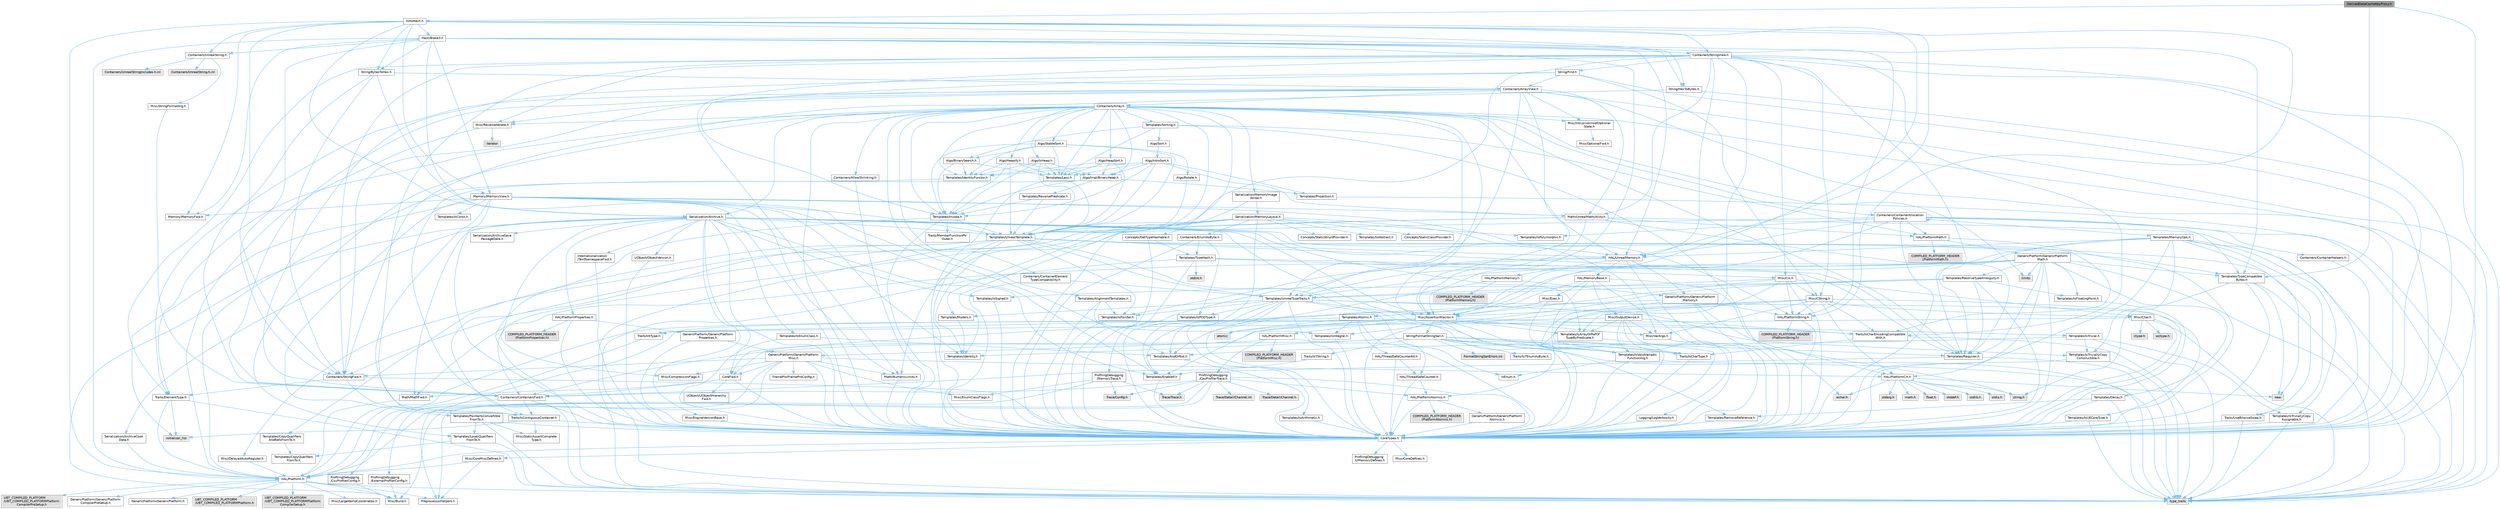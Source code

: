 digraph "DerivedDataCacheKeyProxy.h"
{
 // INTERACTIVE_SVG=YES
 // LATEX_PDF_SIZE
  bgcolor="transparent";
  edge [fontname=Helvetica,fontsize=10,labelfontname=Helvetica,labelfontsize=10];
  node [fontname=Helvetica,fontsize=10,shape=box,height=0.2,width=0.4];
  Node1 [id="Node000001",label="DerivedDataCacheKeyProxy.h",height=0.2,width=0.4,color="gray40", fillcolor="grey60", style="filled", fontcolor="black",tooltip=" "];
  Node1 -> Node2 [id="edge1_Node000001_Node000002",color="steelblue1",style="solid",tooltip=" "];
  Node2 [id="Node000002",label="CoreTypes.h",height=0.2,width=0.4,color="grey40", fillcolor="white", style="filled",URL="$dc/dec/CoreTypes_8h.html",tooltip=" "];
  Node2 -> Node3 [id="edge2_Node000002_Node000003",color="steelblue1",style="solid",tooltip=" "];
  Node3 [id="Node000003",label="HAL/Platform.h",height=0.2,width=0.4,color="grey40", fillcolor="white", style="filled",URL="$d9/dd0/Platform_8h.html",tooltip=" "];
  Node3 -> Node4 [id="edge3_Node000003_Node000004",color="steelblue1",style="solid",tooltip=" "];
  Node4 [id="Node000004",label="Misc/Build.h",height=0.2,width=0.4,color="grey40", fillcolor="white", style="filled",URL="$d3/dbb/Build_8h.html",tooltip=" "];
  Node3 -> Node5 [id="edge4_Node000003_Node000005",color="steelblue1",style="solid",tooltip=" "];
  Node5 [id="Node000005",label="Misc/LargeWorldCoordinates.h",height=0.2,width=0.4,color="grey40", fillcolor="white", style="filled",URL="$d2/dcb/LargeWorldCoordinates_8h.html",tooltip=" "];
  Node3 -> Node6 [id="edge5_Node000003_Node000006",color="steelblue1",style="solid",tooltip=" "];
  Node6 [id="Node000006",label="type_traits",height=0.2,width=0.4,color="grey60", fillcolor="#E0E0E0", style="filled",tooltip=" "];
  Node3 -> Node7 [id="edge6_Node000003_Node000007",color="steelblue1",style="solid",tooltip=" "];
  Node7 [id="Node000007",label="PreprocessorHelpers.h",height=0.2,width=0.4,color="grey40", fillcolor="white", style="filled",URL="$db/ddb/PreprocessorHelpers_8h.html",tooltip=" "];
  Node3 -> Node8 [id="edge7_Node000003_Node000008",color="steelblue1",style="solid",tooltip=" "];
  Node8 [id="Node000008",label="UBT_COMPILED_PLATFORM\l/UBT_COMPILED_PLATFORMPlatform\lCompilerPreSetup.h",height=0.2,width=0.4,color="grey60", fillcolor="#E0E0E0", style="filled",tooltip=" "];
  Node3 -> Node9 [id="edge8_Node000003_Node000009",color="steelblue1",style="solid",tooltip=" "];
  Node9 [id="Node000009",label="GenericPlatform/GenericPlatform\lCompilerPreSetup.h",height=0.2,width=0.4,color="grey40", fillcolor="white", style="filled",URL="$d9/dc8/GenericPlatformCompilerPreSetup_8h.html",tooltip=" "];
  Node3 -> Node10 [id="edge9_Node000003_Node000010",color="steelblue1",style="solid",tooltip=" "];
  Node10 [id="Node000010",label="GenericPlatform/GenericPlatform.h",height=0.2,width=0.4,color="grey40", fillcolor="white", style="filled",URL="$d6/d84/GenericPlatform_8h.html",tooltip=" "];
  Node3 -> Node11 [id="edge10_Node000003_Node000011",color="steelblue1",style="solid",tooltip=" "];
  Node11 [id="Node000011",label="UBT_COMPILED_PLATFORM\l/UBT_COMPILED_PLATFORMPlatform.h",height=0.2,width=0.4,color="grey60", fillcolor="#E0E0E0", style="filled",tooltip=" "];
  Node3 -> Node12 [id="edge11_Node000003_Node000012",color="steelblue1",style="solid",tooltip=" "];
  Node12 [id="Node000012",label="UBT_COMPILED_PLATFORM\l/UBT_COMPILED_PLATFORMPlatform\lCompilerSetup.h",height=0.2,width=0.4,color="grey60", fillcolor="#E0E0E0", style="filled",tooltip=" "];
  Node2 -> Node13 [id="edge12_Node000002_Node000013",color="steelblue1",style="solid",tooltip=" "];
  Node13 [id="Node000013",label="ProfilingDebugging\l/UMemoryDefines.h",height=0.2,width=0.4,color="grey40", fillcolor="white", style="filled",URL="$d2/da2/UMemoryDefines_8h.html",tooltip=" "];
  Node2 -> Node14 [id="edge13_Node000002_Node000014",color="steelblue1",style="solid",tooltip=" "];
  Node14 [id="Node000014",label="Misc/CoreMiscDefines.h",height=0.2,width=0.4,color="grey40", fillcolor="white", style="filled",URL="$da/d38/CoreMiscDefines_8h.html",tooltip=" "];
  Node14 -> Node3 [id="edge14_Node000014_Node000003",color="steelblue1",style="solid",tooltip=" "];
  Node14 -> Node7 [id="edge15_Node000014_Node000007",color="steelblue1",style="solid",tooltip=" "];
  Node2 -> Node15 [id="edge16_Node000002_Node000015",color="steelblue1",style="solid",tooltip=" "];
  Node15 [id="Node000015",label="Misc/CoreDefines.h",height=0.2,width=0.4,color="grey40", fillcolor="white", style="filled",URL="$d3/dd2/CoreDefines_8h.html",tooltip=" "];
  Node1 -> Node16 [id="edge17_Node000001_Node000016",color="steelblue1",style="solid",tooltip=" "];
  Node16 [id="Node000016",label="IO/IoHash.h",height=0.2,width=0.4,color="grey40", fillcolor="white", style="filled",URL="$d0/d97/IoHash_8h.html",tooltip=" "];
  Node16 -> Node17 [id="edge18_Node000016_Node000017",color="steelblue1",style="solid",tooltip=" "];
  Node17 [id="Node000017",label="Containers/StringFwd.h",height=0.2,width=0.4,color="grey40", fillcolor="white", style="filled",URL="$df/d37/StringFwd_8h.html",tooltip=" "];
  Node17 -> Node2 [id="edge19_Node000017_Node000002",color="steelblue1",style="solid",tooltip=" "];
  Node17 -> Node18 [id="edge20_Node000017_Node000018",color="steelblue1",style="solid",tooltip=" "];
  Node18 [id="Node000018",label="Traits/ElementType.h",height=0.2,width=0.4,color="grey40", fillcolor="white", style="filled",URL="$d5/d4f/ElementType_8h.html",tooltip=" "];
  Node18 -> Node3 [id="edge21_Node000018_Node000003",color="steelblue1",style="solid",tooltip=" "];
  Node18 -> Node19 [id="edge22_Node000018_Node000019",color="steelblue1",style="solid",tooltip=" "];
  Node19 [id="Node000019",label="initializer_list",height=0.2,width=0.4,color="grey60", fillcolor="#E0E0E0", style="filled",tooltip=" "];
  Node18 -> Node6 [id="edge23_Node000018_Node000006",color="steelblue1",style="solid",tooltip=" "];
  Node17 -> Node20 [id="edge24_Node000017_Node000020",color="steelblue1",style="solid",tooltip=" "];
  Node20 [id="Node000020",label="Traits/IsContiguousContainer.h",height=0.2,width=0.4,color="grey40", fillcolor="white", style="filled",URL="$d5/d3c/IsContiguousContainer_8h.html",tooltip=" "];
  Node20 -> Node2 [id="edge25_Node000020_Node000002",color="steelblue1",style="solid",tooltip=" "];
  Node20 -> Node21 [id="edge26_Node000020_Node000021",color="steelblue1",style="solid",tooltip=" "];
  Node21 [id="Node000021",label="Misc/StaticAssertComplete\lType.h",height=0.2,width=0.4,color="grey40", fillcolor="white", style="filled",URL="$d5/d4e/StaticAssertCompleteType_8h.html",tooltip=" "];
  Node20 -> Node19 [id="edge27_Node000020_Node000019",color="steelblue1",style="solid",tooltip=" "];
  Node16 -> Node22 [id="edge28_Node000016_Node000022",color="steelblue1",style="solid",tooltip=" "];
  Node22 [id="Node000022",label="Containers/StringView.h",height=0.2,width=0.4,color="grey40", fillcolor="white", style="filled",URL="$dd/dea/StringView_8h.html",tooltip=" "];
  Node22 -> Node2 [id="edge29_Node000022_Node000002",color="steelblue1",style="solid",tooltip=" "];
  Node22 -> Node17 [id="edge30_Node000022_Node000017",color="steelblue1",style="solid",tooltip=" "];
  Node22 -> Node23 [id="edge31_Node000022_Node000023",color="steelblue1",style="solid",tooltip=" "];
  Node23 [id="Node000023",label="HAL/UnrealMemory.h",height=0.2,width=0.4,color="grey40", fillcolor="white", style="filled",URL="$d9/d96/UnrealMemory_8h.html",tooltip=" "];
  Node23 -> Node2 [id="edge32_Node000023_Node000002",color="steelblue1",style="solid",tooltip=" "];
  Node23 -> Node24 [id="edge33_Node000023_Node000024",color="steelblue1",style="solid",tooltip=" "];
  Node24 [id="Node000024",label="GenericPlatform/GenericPlatform\lMemory.h",height=0.2,width=0.4,color="grey40", fillcolor="white", style="filled",URL="$dd/d22/GenericPlatformMemory_8h.html",tooltip=" "];
  Node24 -> Node25 [id="edge34_Node000024_Node000025",color="steelblue1",style="solid",tooltip=" "];
  Node25 [id="Node000025",label="CoreFwd.h",height=0.2,width=0.4,color="grey40", fillcolor="white", style="filled",URL="$d1/d1e/CoreFwd_8h.html",tooltip=" "];
  Node25 -> Node2 [id="edge35_Node000025_Node000002",color="steelblue1",style="solid",tooltip=" "];
  Node25 -> Node26 [id="edge36_Node000025_Node000026",color="steelblue1",style="solid",tooltip=" "];
  Node26 [id="Node000026",label="Containers/ContainersFwd.h",height=0.2,width=0.4,color="grey40", fillcolor="white", style="filled",URL="$d4/d0a/ContainersFwd_8h.html",tooltip=" "];
  Node26 -> Node3 [id="edge37_Node000026_Node000003",color="steelblue1",style="solid",tooltip=" "];
  Node26 -> Node2 [id="edge38_Node000026_Node000002",color="steelblue1",style="solid",tooltip=" "];
  Node26 -> Node20 [id="edge39_Node000026_Node000020",color="steelblue1",style="solid",tooltip=" "];
  Node25 -> Node27 [id="edge40_Node000025_Node000027",color="steelblue1",style="solid",tooltip=" "];
  Node27 [id="Node000027",label="Math/MathFwd.h",height=0.2,width=0.4,color="grey40", fillcolor="white", style="filled",URL="$d2/d10/MathFwd_8h.html",tooltip=" "];
  Node27 -> Node3 [id="edge41_Node000027_Node000003",color="steelblue1",style="solid",tooltip=" "];
  Node25 -> Node28 [id="edge42_Node000025_Node000028",color="steelblue1",style="solid",tooltip=" "];
  Node28 [id="Node000028",label="UObject/UObjectHierarchy\lFwd.h",height=0.2,width=0.4,color="grey40", fillcolor="white", style="filled",URL="$d3/d13/UObjectHierarchyFwd_8h.html",tooltip=" "];
  Node24 -> Node2 [id="edge43_Node000024_Node000002",color="steelblue1",style="solid",tooltip=" "];
  Node24 -> Node29 [id="edge44_Node000024_Node000029",color="steelblue1",style="solid",tooltip=" "];
  Node29 [id="Node000029",label="HAL/PlatformString.h",height=0.2,width=0.4,color="grey40", fillcolor="white", style="filled",URL="$db/db5/PlatformString_8h.html",tooltip=" "];
  Node29 -> Node2 [id="edge45_Node000029_Node000002",color="steelblue1",style="solid",tooltip=" "];
  Node29 -> Node30 [id="edge46_Node000029_Node000030",color="steelblue1",style="solid",tooltip=" "];
  Node30 [id="Node000030",label="COMPILED_PLATFORM_HEADER\l(PlatformString.h)",height=0.2,width=0.4,color="grey60", fillcolor="#E0E0E0", style="filled",tooltip=" "];
  Node24 -> Node31 [id="edge47_Node000024_Node000031",color="steelblue1",style="solid",tooltip=" "];
  Node31 [id="Node000031",label="string.h",height=0.2,width=0.4,color="grey60", fillcolor="#E0E0E0", style="filled",tooltip=" "];
  Node24 -> Node32 [id="edge48_Node000024_Node000032",color="steelblue1",style="solid",tooltip=" "];
  Node32 [id="Node000032",label="wchar.h",height=0.2,width=0.4,color="grey60", fillcolor="#E0E0E0", style="filled",tooltip=" "];
  Node23 -> Node33 [id="edge49_Node000023_Node000033",color="steelblue1",style="solid",tooltip=" "];
  Node33 [id="Node000033",label="HAL/MemoryBase.h",height=0.2,width=0.4,color="grey40", fillcolor="white", style="filled",URL="$d6/d9f/MemoryBase_8h.html",tooltip=" "];
  Node33 -> Node2 [id="edge50_Node000033_Node000002",color="steelblue1",style="solid",tooltip=" "];
  Node33 -> Node34 [id="edge51_Node000033_Node000034",color="steelblue1",style="solid",tooltip=" "];
  Node34 [id="Node000034",label="HAL/PlatformAtomics.h",height=0.2,width=0.4,color="grey40", fillcolor="white", style="filled",URL="$d3/d36/PlatformAtomics_8h.html",tooltip=" "];
  Node34 -> Node2 [id="edge52_Node000034_Node000002",color="steelblue1",style="solid",tooltip=" "];
  Node34 -> Node35 [id="edge53_Node000034_Node000035",color="steelblue1",style="solid",tooltip=" "];
  Node35 [id="Node000035",label="GenericPlatform/GenericPlatform\lAtomics.h",height=0.2,width=0.4,color="grey40", fillcolor="white", style="filled",URL="$da/d72/GenericPlatformAtomics_8h.html",tooltip=" "];
  Node35 -> Node2 [id="edge54_Node000035_Node000002",color="steelblue1",style="solid",tooltip=" "];
  Node34 -> Node36 [id="edge55_Node000034_Node000036",color="steelblue1",style="solid",tooltip=" "];
  Node36 [id="Node000036",label="COMPILED_PLATFORM_HEADER\l(PlatformAtomics.h)",height=0.2,width=0.4,color="grey60", fillcolor="#E0E0E0", style="filled",tooltip=" "];
  Node33 -> Node37 [id="edge56_Node000033_Node000037",color="steelblue1",style="solid",tooltip=" "];
  Node37 [id="Node000037",label="HAL/PlatformCrt.h",height=0.2,width=0.4,color="grey40", fillcolor="white", style="filled",URL="$d8/d75/PlatformCrt_8h.html",tooltip=" "];
  Node37 -> Node38 [id="edge57_Node000037_Node000038",color="steelblue1",style="solid",tooltip=" "];
  Node38 [id="Node000038",label="new",height=0.2,width=0.4,color="grey60", fillcolor="#E0E0E0", style="filled",tooltip=" "];
  Node37 -> Node32 [id="edge58_Node000037_Node000032",color="steelblue1",style="solid",tooltip=" "];
  Node37 -> Node39 [id="edge59_Node000037_Node000039",color="steelblue1",style="solid",tooltip=" "];
  Node39 [id="Node000039",label="stddef.h",height=0.2,width=0.4,color="grey60", fillcolor="#E0E0E0", style="filled",tooltip=" "];
  Node37 -> Node40 [id="edge60_Node000037_Node000040",color="steelblue1",style="solid",tooltip=" "];
  Node40 [id="Node000040",label="stdlib.h",height=0.2,width=0.4,color="grey60", fillcolor="#E0E0E0", style="filled",tooltip=" "];
  Node37 -> Node41 [id="edge61_Node000037_Node000041",color="steelblue1",style="solid",tooltip=" "];
  Node41 [id="Node000041",label="stdio.h",height=0.2,width=0.4,color="grey60", fillcolor="#E0E0E0", style="filled",tooltip=" "];
  Node37 -> Node42 [id="edge62_Node000037_Node000042",color="steelblue1",style="solid",tooltip=" "];
  Node42 [id="Node000042",label="stdarg.h",height=0.2,width=0.4,color="grey60", fillcolor="#E0E0E0", style="filled",tooltip=" "];
  Node37 -> Node43 [id="edge63_Node000037_Node000043",color="steelblue1",style="solid",tooltip=" "];
  Node43 [id="Node000043",label="math.h",height=0.2,width=0.4,color="grey60", fillcolor="#E0E0E0", style="filled",tooltip=" "];
  Node37 -> Node44 [id="edge64_Node000037_Node000044",color="steelblue1",style="solid",tooltip=" "];
  Node44 [id="Node000044",label="float.h",height=0.2,width=0.4,color="grey60", fillcolor="#E0E0E0", style="filled",tooltip=" "];
  Node37 -> Node31 [id="edge65_Node000037_Node000031",color="steelblue1",style="solid",tooltip=" "];
  Node33 -> Node45 [id="edge66_Node000033_Node000045",color="steelblue1",style="solid",tooltip=" "];
  Node45 [id="Node000045",label="Misc/Exec.h",height=0.2,width=0.4,color="grey40", fillcolor="white", style="filled",URL="$de/ddb/Exec_8h.html",tooltip=" "];
  Node45 -> Node2 [id="edge67_Node000045_Node000002",color="steelblue1",style="solid",tooltip=" "];
  Node45 -> Node46 [id="edge68_Node000045_Node000046",color="steelblue1",style="solid",tooltip=" "];
  Node46 [id="Node000046",label="Misc/AssertionMacros.h",height=0.2,width=0.4,color="grey40", fillcolor="white", style="filled",URL="$d0/dfa/AssertionMacros_8h.html",tooltip=" "];
  Node46 -> Node2 [id="edge69_Node000046_Node000002",color="steelblue1",style="solid",tooltip=" "];
  Node46 -> Node3 [id="edge70_Node000046_Node000003",color="steelblue1",style="solid",tooltip=" "];
  Node46 -> Node47 [id="edge71_Node000046_Node000047",color="steelblue1",style="solid",tooltip=" "];
  Node47 [id="Node000047",label="HAL/PlatformMisc.h",height=0.2,width=0.4,color="grey40", fillcolor="white", style="filled",URL="$d0/df5/PlatformMisc_8h.html",tooltip=" "];
  Node47 -> Node2 [id="edge72_Node000047_Node000002",color="steelblue1",style="solid",tooltip=" "];
  Node47 -> Node48 [id="edge73_Node000047_Node000048",color="steelblue1",style="solid",tooltip=" "];
  Node48 [id="Node000048",label="GenericPlatform/GenericPlatform\lMisc.h",height=0.2,width=0.4,color="grey40", fillcolor="white", style="filled",URL="$db/d9a/GenericPlatformMisc_8h.html",tooltip=" "];
  Node48 -> Node17 [id="edge74_Node000048_Node000017",color="steelblue1",style="solid",tooltip=" "];
  Node48 -> Node25 [id="edge75_Node000048_Node000025",color="steelblue1",style="solid",tooltip=" "];
  Node48 -> Node2 [id="edge76_Node000048_Node000002",color="steelblue1",style="solid",tooltip=" "];
  Node48 -> Node49 [id="edge77_Node000048_Node000049",color="steelblue1",style="solid",tooltip=" "];
  Node49 [id="Node000049",label="FramePro/FrameProConfig.h",height=0.2,width=0.4,color="grey40", fillcolor="white", style="filled",URL="$d7/d90/FrameProConfig_8h.html",tooltip=" "];
  Node48 -> Node37 [id="edge78_Node000048_Node000037",color="steelblue1",style="solid",tooltip=" "];
  Node48 -> Node50 [id="edge79_Node000048_Node000050",color="steelblue1",style="solid",tooltip=" "];
  Node50 [id="Node000050",label="Math/NumericLimits.h",height=0.2,width=0.4,color="grey40", fillcolor="white", style="filled",URL="$df/d1b/NumericLimits_8h.html",tooltip=" "];
  Node50 -> Node2 [id="edge80_Node000050_Node000002",color="steelblue1",style="solid",tooltip=" "];
  Node48 -> Node51 [id="edge81_Node000048_Node000051",color="steelblue1",style="solid",tooltip=" "];
  Node51 [id="Node000051",label="Misc/CompressionFlags.h",height=0.2,width=0.4,color="grey40", fillcolor="white", style="filled",URL="$d9/d76/CompressionFlags_8h.html",tooltip=" "];
  Node48 -> Node52 [id="edge82_Node000048_Node000052",color="steelblue1",style="solid",tooltip=" "];
  Node52 [id="Node000052",label="Misc/EnumClassFlags.h",height=0.2,width=0.4,color="grey40", fillcolor="white", style="filled",URL="$d8/de7/EnumClassFlags_8h.html",tooltip=" "];
  Node48 -> Node53 [id="edge83_Node000048_Node000053",color="steelblue1",style="solid",tooltip=" "];
  Node53 [id="Node000053",label="ProfilingDebugging\l/CsvProfilerConfig.h",height=0.2,width=0.4,color="grey40", fillcolor="white", style="filled",URL="$d3/d88/CsvProfilerConfig_8h.html",tooltip=" "];
  Node53 -> Node4 [id="edge84_Node000053_Node000004",color="steelblue1",style="solid",tooltip=" "];
  Node48 -> Node54 [id="edge85_Node000048_Node000054",color="steelblue1",style="solid",tooltip=" "];
  Node54 [id="Node000054",label="ProfilingDebugging\l/ExternalProfilerConfig.h",height=0.2,width=0.4,color="grey40", fillcolor="white", style="filled",URL="$d3/dbb/ExternalProfilerConfig_8h.html",tooltip=" "];
  Node54 -> Node4 [id="edge86_Node000054_Node000004",color="steelblue1",style="solid",tooltip=" "];
  Node47 -> Node55 [id="edge87_Node000047_Node000055",color="steelblue1",style="solid",tooltip=" "];
  Node55 [id="Node000055",label="COMPILED_PLATFORM_HEADER\l(PlatformMisc.h)",height=0.2,width=0.4,color="grey60", fillcolor="#E0E0E0", style="filled",tooltip=" "];
  Node47 -> Node56 [id="edge88_Node000047_Node000056",color="steelblue1",style="solid",tooltip=" "];
  Node56 [id="Node000056",label="ProfilingDebugging\l/CpuProfilerTrace.h",height=0.2,width=0.4,color="grey40", fillcolor="white", style="filled",URL="$da/dcb/CpuProfilerTrace_8h.html",tooltip=" "];
  Node56 -> Node2 [id="edge89_Node000056_Node000002",color="steelblue1",style="solid",tooltip=" "];
  Node56 -> Node26 [id="edge90_Node000056_Node000026",color="steelblue1",style="solid",tooltip=" "];
  Node56 -> Node34 [id="edge91_Node000056_Node000034",color="steelblue1",style="solid",tooltip=" "];
  Node56 -> Node7 [id="edge92_Node000056_Node000007",color="steelblue1",style="solid",tooltip=" "];
  Node56 -> Node4 [id="edge93_Node000056_Node000004",color="steelblue1",style="solid",tooltip=" "];
  Node56 -> Node57 [id="edge94_Node000056_Node000057",color="steelblue1",style="solid",tooltip=" "];
  Node57 [id="Node000057",label="Trace/Config.h",height=0.2,width=0.4,color="grey60", fillcolor="#E0E0E0", style="filled",tooltip=" "];
  Node56 -> Node58 [id="edge95_Node000056_Node000058",color="steelblue1",style="solid",tooltip=" "];
  Node58 [id="Node000058",label="Trace/Detail/Channel.h",height=0.2,width=0.4,color="grey60", fillcolor="#E0E0E0", style="filled",tooltip=" "];
  Node56 -> Node59 [id="edge96_Node000056_Node000059",color="steelblue1",style="solid",tooltip=" "];
  Node59 [id="Node000059",label="Trace/Detail/Channel.inl",height=0.2,width=0.4,color="grey60", fillcolor="#E0E0E0", style="filled",tooltip=" "];
  Node56 -> Node60 [id="edge97_Node000056_Node000060",color="steelblue1",style="solid",tooltip=" "];
  Node60 [id="Node000060",label="Trace/Trace.h",height=0.2,width=0.4,color="grey60", fillcolor="#E0E0E0", style="filled",tooltip=" "];
  Node46 -> Node7 [id="edge98_Node000046_Node000007",color="steelblue1",style="solid",tooltip=" "];
  Node46 -> Node61 [id="edge99_Node000046_Node000061",color="steelblue1",style="solid",tooltip=" "];
  Node61 [id="Node000061",label="Templates/EnableIf.h",height=0.2,width=0.4,color="grey40", fillcolor="white", style="filled",URL="$d7/d60/EnableIf_8h.html",tooltip=" "];
  Node61 -> Node2 [id="edge100_Node000061_Node000002",color="steelblue1",style="solid",tooltip=" "];
  Node46 -> Node62 [id="edge101_Node000046_Node000062",color="steelblue1",style="solid",tooltip=" "];
  Node62 [id="Node000062",label="Templates/IsArrayOrRefOf\lTypeByPredicate.h",height=0.2,width=0.4,color="grey40", fillcolor="white", style="filled",URL="$d6/da1/IsArrayOrRefOfTypeByPredicate_8h.html",tooltip=" "];
  Node62 -> Node2 [id="edge102_Node000062_Node000002",color="steelblue1",style="solid",tooltip=" "];
  Node46 -> Node63 [id="edge103_Node000046_Node000063",color="steelblue1",style="solid",tooltip=" "];
  Node63 [id="Node000063",label="Templates/IsValidVariadic\lFunctionArg.h",height=0.2,width=0.4,color="grey40", fillcolor="white", style="filled",URL="$d0/dc8/IsValidVariadicFunctionArg_8h.html",tooltip=" "];
  Node63 -> Node2 [id="edge104_Node000063_Node000002",color="steelblue1",style="solid",tooltip=" "];
  Node63 -> Node64 [id="edge105_Node000063_Node000064",color="steelblue1",style="solid",tooltip=" "];
  Node64 [id="Node000064",label="IsEnum.h",height=0.2,width=0.4,color="grey40", fillcolor="white", style="filled",URL="$d4/de5/IsEnum_8h.html",tooltip=" "];
  Node63 -> Node6 [id="edge106_Node000063_Node000006",color="steelblue1",style="solid",tooltip=" "];
  Node46 -> Node65 [id="edge107_Node000046_Node000065",color="steelblue1",style="solid",tooltip=" "];
  Node65 [id="Node000065",label="Traits/IsCharEncodingCompatible\lWith.h",height=0.2,width=0.4,color="grey40", fillcolor="white", style="filled",URL="$df/dd1/IsCharEncodingCompatibleWith_8h.html",tooltip=" "];
  Node65 -> Node6 [id="edge108_Node000065_Node000006",color="steelblue1",style="solid",tooltip=" "];
  Node65 -> Node66 [id="edge109_Node000065_Node000066",color="steelblue1",style="solid",tooltip=" "];
  Node66 [id="Node000066",label="Traits/IsCharType.h",height=0.2,width=0.4,color="grey40", fillcolor="white", style="filled",URL="$db/d51/IsCharType_8h.html",tooltip=" "];
  Node66 -> Node2 [id="edge110_Node000066_Node000002",color="steelblue1",style="solid",tooltip=" "];
  Node46 -> Node67 [id="edge111_Node000046_Node000067",color="steelblue1",style="solid",tooltip=" "];
  Node67 [id="Node000067",label="Misc/VarArgs.h",height=0.2,width=0.4,color="grey40", fillcolor="white", style="filled",URL="$d5/d6f/VarArgs_8h.html",tooltip=" "];
  Node67 -> Node2 [id="edge112_Node000067_Node000002",color="steelblue1",style="solid",tooltip=" "];
  Node46 -> Node68 [id="edge113_Node000046_Node000068",color="steelblue1",style="solid",tooltip=" "];
  Node68 [id="Node000068",label="String/FormatStringSan.h",height=0.2,width=0.4,color="grey40", fillcolor="white", style="filled",URL="$d3/d8b/FormatStringSan_8h.html",tooltip=" "];
  Node68 -> Node6 [id="edge114_Node000068_Node000006",color="steelblue1",style="solid",tooltip=" "];
  Node68 -> Node2 [id="edge115_Node000068_Node000002",color="steelblue1",style="solid",tooltip=" "];
  Node68 -> Node69 [id="edge116_Node000068_Node000069",color="steelblue1",style="solid",tooltip=" "];
  Node69 [id="Node000069",label="Templates/Requires.h",height=0.2,width=0.4,color="grey40", fillcolor="white", style="filled",URL="$dc/d96/Requires_8h.html",tooltip=" "];
  Node69 -> Node61 [id="edge117_Node000069_Node000061",color="steelblue1",style="solid",tooltip=" "];
  Node69 -> Node6 [id="edge118_Node000069_Node000006",color="steelblue1",style="solid",tooltip=" "];
  Node68 -> Node70 [id="edge119_Node000068_Node000070",color="steelblue1",style="solid",tooltip=" "];
  Node70 [id="Node000070",label="Templates/Identity.h",height=0.2,width=0.4,color="grey40", fillcolor="white", style="filled",URL="$d0/dd5/Identity_8h.html",tooltip=" "];
  Node68 -> Node63 [id="edge120_Node000068_Node000063",color="steelblue1",style="solid",tooltip=" "];
  Node68 -> Node66 [id="edge121_Node000068_Node000066",color="steelblue1",style="solid",tooltip=" "];
  Node68 -> Node71 [id="edge122_Node000068_Node000071",color="steelblue1",style="solid",tooltip=" "];
  Node71 [id="Node000071",label="Traits/IsTEnumAsByte.h",height=0.2,width=0.4,color="grey40", fillcolor="white", style="filled",URL="$d1/de6/IsTEnumAsByte_8h.html",tooltip=" "];
  Node68 -> Node72 [id="edge123_Node000068_Node000072",color="steelblue1",style="solid",tooltip=" "];
  Node72 [id="Node000072",label="Traits/IsTString.h",height=0.2,width=0.4,color="grey40", fillcolor="white", style="filled",URL="$d0/df8/IsTString_8h.html",tooltip=" "];
  Node72 -> Node26 [id="edge124_Node000072_Node000026",color="steelblue1",style="solid",tooltip=" "];
  Node68 -> Node26 [id="edge125_Node000068_Node000026",color="steelblue1",style="solid",tooltip=" "];
  Node68 -> Node73 [id="edge126_Node000068_Node000073",color="steelblue1",style="solid",tooltip=" "];
  Node73 [id="Node000073",label="FormatStringSanErrors.inl",height=0.2,width=0.4,color="grey60", fillcolor="#E0E0E0", style="filled",tooltip=" "];
  Node46 -> Node74 [id="edge127_Node000046_Node000074",color="steelblue1",style="solid",tooltip=" "];
  Node74 [id="Node000074",label="atomic",height=0.2,width=0.4,color="grey60", fillcolor="#E0E0E0", style="filled",tooltip=" "];
  Node33 -> Node75 [id="edge128_Node000033_Node000075",color="steelblue1",style="solid",tooltip=" "];
  Node75 [id="Node000075",label="Misc/OutputDevice.h",height=0.2,width=0.4,color="grey40", fillcolor="white", style="filled",URL="$d7/d32/OutputDevice_8h.html",tooltip=" "];
  Node75 -> Node25 [id="edge129_Node000075_Node000025",color="steelblue1",style="solid",tooltip=" "];
  Node75 -> Node2 [id="edge130_Node000075_Node000002",color="steelblue1",style="solid",tooltip=" "];
  Node75 -> Node76 [id="edge131_Node000075_Node000076",color="steelblue1",style="solid",tooltip=" "];
  Node76 [id="Node000076",label="Logging/LogVerbosity.h",height=0.2,width=0.4,color="grey40", fillcolor="white", style="filled",URL="$d2/d8f/LogVerbosity_8h.html",tooltip=" "];
  Node76 -> Node2 [id="edge132_Node000076_Node000002",color="steelblue1",style="solid",tooltip=" "];
  Node75 -> Node67 [id="edge133_Node000075_Node000067",color="steelblue1",style="solid",tooltip=" "];
  Node75 -> Node62 [id="edge134_Node000075_Node000062",color="steelblue1",style="solid",tooltip=" "];
  Node75 -> Node63 [id="edge135_Node000075_Node000063",color="steelblue1",style="solid",tooltip=" "];
  Node75 -> Node65 [id="edge136_Node000075_Node000065",color="steelblue1",style="solid",tooltip=" "];
  Node33 -> Node77 [id="edge137_Node000033_Node000077",color="steelblue1",style="solid",tooltip=" "];
  Node77 [id="Node000077",label="Templates/Atomic.h",height=0.2,width=0.4,color="grey40", fillcolor="white", style="filled",URL="$d3/d91/Atomic_8h.html",tooltip=" "];
  Node77 -> Node78 [id="edge138_Node000077_Node000078",color="steelblue1",style="solid",tooltip=" "];
  Node78 [id="Node000078",label="HAL/ThreadSafeCounter.h",height=0.2,width=0.4,color="grey40", fillcolor="white", style="filled",URL="$dc/dc9/ThreadSafeCounter_8h.html",tooltip=" "];
  Node78 -> Node2 [id="edge139_Node000078_Node000002",color="steelblue1",style="solid",tooltip=" "];
  Node78 -> Node34 [id="edge140_Node000078_Node000034",color="steelblue1",style="solid",tooltip=" "];
  Node77 -> Node79 [id="edge141_Node000077_Node000079",color="steelblue1",style="solid",tooltip=" "];
  Node79 [id="Node000079",label="HAL/ThreadSafeCounter64.h",height=0.2,width=0.4,color="grey40", fillcolor="white", style="filled",URL="$d0/d12/ThreadSafeCounter64_8h.html",tooltip=" "];
  Node79 -> Node2 [id="edge142_Node000079_Node000002",color="steelblue1",style="solid",tooltip=" "];
  Node79 -> Node78 [id="edge143_Node000079_Node000078",color="steelblue1",style="solid",tooltip=" "];
  Node77 -> Node80 [id="edge144_Node000077_Node000080",color="steelblue1",style="solid",tooltip=" "];
  Node80 [id="Node000080",label="Templates/IsIntegral.h",height=0.2,width=0.4,color="grey40", fillcolor="white", style="filled",URL="$da/d64/IsIntegral_8h.html",tooltip=" "];
  Node80 -> Node2 [id="edge145_Node000080_Node000002",color="steelblue1",style="solid",tooltip=" "];
  Node77 -> Node81 [id="edge146_Node000077_Node000081",color="steelblue1",style="solid",tooltip=" "];
  Node81 [id="Node000081",label="Templates/IsTrivial.h",height=0.2,width=0.4,color="grey40", fillcolor="white", style="filled",URL="$da/d4c/IsTrivial_8h.html",tooltip=" "];
  Node81 -> Node82 [id="edge147_Node000081_Node000082",color="steelblue1",style="solid",tooltip=" "];
  Node82 [id="Node000082",label="Templates/AndOrNot.h",height=0.2,width=0.4,color="grey40", fillcolor="white", style="filled",URL="$db/d0a/AndOrNot_8h.html",tooltip=" "];
  Node82 -> Node2 [id="edge148_Node000082_Node000002",color="steelblue1",style="solid",tooltip=" "];
  Node81 -> Node83 [id="edge149_Node000081_Node000083",color="steelblue1",style="solid",tooltip=" "];
  Node83 [id="Node000083",label="Templates/IsTriviallyCopy\lConstructible.h",height=0.2,width=0.4,color="grey40", fillcolor="white", style="filled",URL="$d3/d78/IsTriviallyCopyConstructible_8h.html",tooltip=" "];
  Node83 -> Node2 [id="edge150_Node000083_Node000002",color="steelblue1",style="solid",tooltip=" "];
  Node83 -> Node6 [id="edge151_Node000083_Node000006",color="steelblue1",style="solid",tooltip=" "];
  Node81 -> Node84 [id="edge152_Node000081_Node000084",color="steelblue1",style="solid",tooltip=" "];
  Node84 [id="Node000084",label="Templates/IsTriviallyCopy\lAssignable.h",height=0.2,width=0.4,color="grey40", fillcolor="white", style="filled",URL="$d2/df2/IsTriviallyCopyAssignable_8h.html",tooltip=" "];
  Node84 -> Node2 [id="edge153_Node000084_Node000002",color="steelblue1",style="solid",tooltip=" "];
  Node84 -> Node6 [id="edge154_Node000084_Node000006",color="steelblue1",style="solid",tooltip=" "];
  Node81 -> Node6 [id="edge155_Node000081_Node000006",color="steelblue1",style="solid",tooltip=" "];
  Node77 -> Node85 [id="edge156_Node000077_Node000085",color="steelblue1",style="solid",tooltip=" "];
  Node85 [id="Node000085",label="Traits/IntType.h",height=0.2,width=0.4,color="grey40", fillcolor="white", style="filled",URL="$d7/deb/IntType_8h.html",tooltip=" "];
  Node85 -> Node3 [id="edge157_Node000085_Node000003",color="steelblue1",style="solid",tooltip=" "];
  Node77 -> Node74 [id="edge158_Node000077_Node000074",color="steelblue1",style="solid",tooltip=" "];
  Node23 -> Node86 [id="edge159_Node000023_Node000086",color="steelblue1",style="solid",tooltip=" "];
  Node86 [id="Node000086",label="HAL/PlatformMemory.h",height=0.2,width=0.4,color="grey40", fillcolor="white", style="filled",URL="$de/d68/PlatformMemory_8h.html",tooltip=" "];
  Node86 -> Node2 [id="edge160_Node000086_Node000002",color="steelblue1",style="solid",tooltip=" "];
  Node86 -> Node24 [id="edge161_Node000086_Node000024",color="steelblue1",style="solid",tooltip=" "];
  Node86 -> Node87 [id="edge162_Node000086_Node000087",color="steelblue1",style="solid",tooltip=" "];
  Node87 [id="Node000087",label="COMPILED_PLATFORM_HEADER\l(PlatformMemory.h)",height=0.2,width=0.4,color="grey60", fillcolor="#E0E0E0", style="filled",tooltip=" "];
  Node23 -> Node88 [id="edge163_Node000023_Node000088",color="steelblue1",style="solid",tooltip=" "];
  Node88 [id="Node000088",label="ProfilingDebugging\l/MemoryTrace.h",height=0.2,width=0.4,color="grey40", fillcolor="white", style="filled",URL="$da/dd7/MemoryTrace_8h.html",tooltip=" "];
  Node88 -> Node3 [id="edge164_Node000088_Node000003",color="steelblue1",style="solid",tooltip=" "];
  Node88 -> Node52 [id="edge165_Node000088_Node000052",color="steelblue1",style="solid",tooltip=" "];
  Node88 -> Node57 [id="edge166_Node000088_Node000057",color="steelblue1",style="solid",tooltip=" "];
  Node88 -> Node60 [id="edge167_Node000088_Node000060",color="steelblue1",style="solid",tooltip=" "];
  Node23 -> Node89 [id="edge168_Node000023_Node000089",color="steelblue1",style="solid",tooltip=" "];
  Node89 [id="Node000089",label="Templates/IsPointer.h",height=0.2,width=0.4,color="grey40", fillcolor="white", style="filled",URL="$d7/d05/IsPointer_8h.html",tooltip=" "];
  Node89 -> Node2 [id="edge169_Node000089_Node000002",color="steelblue1",style="solid",tooltip=" "];
  Node22 -> Node50 [id="edge170_Node000022_Node000050",color="steelblue1",style="solid",tooltip=" "];
  Node22 -> Node90 [id="edge171_Node000022_Node000090",color="steelblue1",style="solid",tooltip=" "];
  Node90 [id="Node000090",label="Math/UnrealMathUtility.h",height=0.2,width=0.4,color="grey40", fillcolor="white", style="filled",URL="$db/db8/UnrealMathUtility_8h.html",tooltip=" "];
  Node90 -> Node2 [id="edge172_Node000090_Node000002",color="steelblue1",style="solid",tooltip=" "];
  Node90 -> Node46 [id="edge173_Node000090_Node000046",color="steelblue1",style="solid",tooltip=" "];
  Node90 -> Node91 [id="edge174_Node000090_Node000091",color="steelblue1",style="solid",tooltip=" "];
  Node91 [id="Node000091",label="HAL/PlatformMath.h",height=0.2,width=0.4,color="grey40", fillcolor="white", style="filled",URL="$dc/d53/PlatformMath_8h.html",tooltip=" "];
  Node91 -> Node2 [id="edge175_Node000091_Node000002",color="steelblue1",style="solid",tooltip=" "];
  Node91 -> Node92 [id="edge176_Node000091_Node000092",color="steelblue1",style="solid",tooltip=" "];
  Node92 [id="Node000092",label="GenericPlatform/GenericPlatform\lMath.h",height=0.2,width=0.4,color="grey40", fillcolor="white", style="filled",URL="$d5/d79/GenericPlatformMath_8h.html",tooltip=" "];
  Node92 -> Node2 [id="edge177_Node000092_Node000002",color="steelblue1",style="solid",tooltip=" "];
  Node92 -> Node26 [id="edge178_Node000092_Node000026",color="steelblue1",style="solid",tooltip=" "];
  Node92 -> Node37 [id="edge179_Node000092_Node000037",color="steelblue1",style="solid",tooltip=" "];
  Node92 -> Node82 [id="edge180_Node000092_Node000082",color="steelblue1",style="solid",tooltip=" "];
  Node92 -> Node93 [id="edge181_Node000092_Node000093",color="steelblue1",style="solid",tooltip=" "];
  Node93 [id="Node000093",label="Templates/Decay.h",height=0.2,width=0.4,color="grey40", fillcolor="white", style="filled",URL="$dd/d0f/Decay_8h.html",tooltip=" "];
  Node93 -> Node2 [id="edge182_Node000093_Node000002",color="steelblue1",style="solid",tooltip=" "];
  Node93 -> Node94 [id="edge183_Node000093_Node000094",color="steelblue1",style="solid",tooltip=" "];
  Node94 [id="Node000094",label="Templates/RemoveReference.h",height=0.2,width=0.4,color="grey40", fillcolor="white", style="filled",URL="$da/dbe/RemoveReference_8h.html",tooltip=" "];
  Node94 -> Node2 [id="edge184_Node000094_Node000002",color="steelblue1",style="solid",tooltip=" "];
  Node93 -> Node6 [id="edge185_Node000093_Node000006",color="steelblue1",style="solid",tooltip=" "];
  Node92 -> Node95 [id="edge186_Node000092_Node000095",color="steelblue1",style="solid",tooltip=" "];
  Node95 [id="Node000095",label="Templates/IsFloatingPoint.h",height=0.2,width=0.4,color="grey40", fillcolor="white", style="filled",URL="$d3/d11/IsFloatingPoint_8h.html",tooltip=" "];
  Node95 -> Node2 [id="edge187_Node000095_Node000002",color="steelblue1",style="solid",tooltip=" "];
  Node92 -> Node96 [id="edge188_Node000092_Node000096",color="steelblue1",style="solid",tooltip=" "];
  Node96 [id="Node000096",label="Templates/UnrealTypeTraits.h",height=0.2,width=0.4,color="grey40", fillcolor="white", style="filled",URL="$d2/d2d/UnrealTypeTraits_8h.html",tooltip=" "];
  Node96 -> Node2 [id="edge189_Node000096_Node000002",color="steelblue1",style="solid",tooltip=" "];
  Node96 -> Node89 [id="edge190_Node000096_Node000089",color="steelblue1",style="solid",tooltip=" "];
  Node96 -> Node46 [id="edge191_Node000096_Node000046",color="steelblue1",style="solid",tooltip=" "];
  Node96 -> Node82 [id="edge192_Node000096_Node000082",color="steelblue1",style="solid",tooltip=" "];
  Node96 -> Node61 [id="edge193_Node000096_Node000061",color="steelblue1",style="solid",tooltip=" "];
  Node96 -> Node97 [id="edge194_Node000096_Node000097",color="steelblue1",style="solid",tooltip=" "];
  Node97 [id="Node000097",label="Templates/IsArithmetic.h",height=0.2,width=0.4,color="grey40", fillcolor="white", style="filled",URL="$d2/d5d/IsArithmetic_8h.html",tooltip=" "];
  Node97 -> Node2 [id="edge195_Node000097_Node000002",color="steelblue1",style="solid",tooltip=" "];
  Node96 -> Node64 [id="edge196_Node000096_Node000064",color="steelblue1",style="solid",tooltip=" "];
  Node96 -> Node98 [id="edge197_Node000096_Node000098",color="steelblue1",style="solid",tooltip=" "];
  Node98 [id="Node000098",label="Templates/Models.h",height=0.2,width=0.4,color="grey40", fillcolor="white", style="filled",URL="$d3/d0c/Models_8h.html",tooltip=" "];
  Node98 -> Node70 [id="edge198_Node000098_Node000070",color="steelblue1",style="solid",tooltip=" "];
  Node96 -> Node99 [id="edge199_Node000096_Node000099",color="steelblue1",style="solid",tooltip=" "];
  Node99 [id="Node000099",label="Templates/IsPODType.h",height=0.2,width=0.4,color="grey40", fillcolor="white", style="filled",URL="$d7/db1/IsPODType_8h.html",tooltip=" "];
  Node99 -> Node2 [id="edge200_Node000099_Node000002",color="steelblue1",style="solid",tooltip=" "];
  Node96 -> Node100 [id="edge201_Node000096_Node000100",color="steelblue1",style="solid",tooltip=" "];
  Node100 [id="Node000100",label="Templates/IsUECoreType.h",height=0.2,width=0.4,color="grey40", fillcolor="white", style="filled",URL="$d1/db8/IsUECoreType_8h.html",tooltip=" "];
  Node100 -> Node2 [id="edge202_Node000100_Node000002",color="steelblue1",style="solid",tooltip=" "];
  Node100 -> Node6 [id="edge203_Node000100_Node000006",color="steelblue1",style="solid",tooltip=" "];
  Node96 -> Node83 [id="edge204_Node000096_Node000083",color="steelblue1",style="solid",tooltip=" "];
  Node92 -> Node69 [id="edge205_Node000092_Node000069",color="steelblue1",style="solid",tooltip=" "];
  Node92 -> Node101 [id="edge206_Node000092_Node000101",color="steelblue1",style="solid",tooltip=" "];
  Node101 [id="Node000101",label="Templates/ResolveTypeAmbiguity.h",height=0.2,width=0.4,color="grey40", fillcolor="white", style="filled",URL="$df/d1f/ResolveTypeAmbiguity_8h.html",tooltip=" "];
  Node101 -> Node2 [id="edge207_Node000101_Node000002",color="steelblue1",style="solid",tooltip=" "];
  Node101 -> Node95 [id="edge208_Node000101_Node000095",color="steelblue1",style="solid",tooltip=" "];
  Node101 -> Node96 [id="edge209_Node000101_Node000096",color="steelblue1",style="solid",tooltip=" "];
  Node101 -> Node102 [id="edge210_Node000101_Node000102",color="steelblue1",style="solid",tooltip=" "];
  Node102 [id="Node000102",label="Templates/IsSigned.h",height=0.2,width=0.4,color="grey40", fillcolor="white", style="filled",URL="$d8/dd8/IsSigned_8h.html",tooltip=" "];
  Node102 -> Node2 [id="edge211_Node000102_Node000002",color="steelblue1",style="solid",tooltip=" "];
  Node101 -> Node80 [id="edge212_Node000101_Node000080",color="steelblue1",style="solid",tooltip=" "];
  Node101 -> Node69 [id="edge213_Node000101_Node000069",color="steelblue1",style="solid",tooltip=" "];
  Node92 -> Node103 [id="edge214_Node000092_Node000103",color="steelblue1",style="solid",tooltip=" "];
  Node103 [id="Node000103",label="Templates/TypeCompatible\lBytes.h",height=0.2,width=0.4,color="grey40", fillcolor="white", style="filled",URL="$df/d0a/TypeCompatibleBytes_8h.html",tooltip=" "];
  Node103 -> Node2 [id="edge215_Node000103_Node000002",color="steelblue1",style="solid",tooltip=" "];
  Node103 -> Node31 [id="edge216_Node000103_Node000031",color="steelblue1",style="solid",tooltip=" "];
  Node103 -> Node38 [id="edge217_Node000103_Node000038",color="steelblue1",style="solid",tooltip=" "];
  Node103 -> Node6 [id="edge218_Node000103_Node000006",color="steelblue1",style="solid",tooltip=" "];
  Node92 -> Node104 [id="edge219_Node000092_Node000104",color="steelblue1",style="solid",tooltip=" "];
  Node104 [id="Node000104",label="limits",height=0.2,width=0.4,color="grey60", fillcolor="#E0E0E0", style="filled",tooltip=" "];
  Node92 -> Node6 [id="edge220_Node000092_Node000006",color="steelblue1",style="solid",tooltip=" "];
  Node91 -> Node105 [id="edge221_Node000091_Node000105",color="steelblue1",style="solid",tooltip=" "];
  Node105 [id="Node000105",label="COMPILED_PLATFORM_HEADER\l(PlatformMath.h)",height=0.2,width=0.4,color="grey60", fillcolor="#E0E0E0", style="filled",tooltip=" "];
  Node90 -> Node27 [id="edge222_Node000090_Node000027",color="steelblue1",style="solid",tooltip=" "];
  Node90 -> Node70 [id="edge223_Node000090_Node000070",color="steelblue1",style="solid",tooltip=" "];
  Node90 -> Node69 [id="edge224_Node000090_Node000069",color="steelblue1",style="solid",tooltip=" "];
  Node22 -> Node106 [id="edge225_Node000022_Node000106",color="steelblue1",style="solid",tooltip=" "];
  Node106 [id="Node000106",label="Misc/Crc.h",height=0.2,width=0.4,color="grey40", fillcolor="white", style="filled",URL="$d4/dd2/Crc_8h.html",tooltip=" "];
  Node106 -> Node2 [id="edge226_Node000106_Node000002",color="steelblue1",style="solid",tooltip=" "];
  Node106 -> Node29 [id="edge227_Node000106_Node000029",color="steelblue1",style="solid",tooltip=" "];
  Node106 -> Node46 [id="edge228_Node000106_Node000046",color="steelblue1",style="solid",tooltip=" "];
  Node106 -> Node107 [id="edge229_Node000106_Node000107",color="steelblue1",style="solid",tooltip=" "];
  Node107 [id="Node000107",label="Misc/CString.h",height=0.2,width=0.4,color="grey40", fillcolor="white", style="filled",URL="$d2/d49/CString_8h.html",tooltip=" "];
  Node107 -> Node2 [id="edge230_Node000107_Node000002",color="steelblue1",style="solid",tooltip=" "];
  Node107 -> Node37 [id="edge231_Node000107_Node000037",color="steelblue1",style="solid",tooltip=" "];
  Node107 -> Node29 [id="edge232_Node000107_Node000029",color="steelblue1",style="solid",tooltip=" "];
  Node107 -> Node46 [id="edge233_Node000107_Node000046",color="steelblue1",style="solid",tooltip=" "];
  Node107 -> Node108 [id="edge234_Node000107_Node000108",color="steelblue1",style="solid",tooltip=" "];
  Node108 [id="Node000108",label="Misc/Char.h",height=0.2,width=0.4,color="grey40", fillcolor="white", style="filled",URL="$d0/d58/Char_8h.html",tooltip=" "];
  Node108 -> Node2 [id="edge235_Node000108_Node000002",color="steelblue1",style="solid",tooltip=" "];
  Node108 -> Node85 [id="edge236_Node000108_Node000085",color="steelblue1",style="solid",tooltip=" "];
  Node108 -> Node109 [id="edge237_Node000108_Node000109",color="steelblue1",style="solid",tooltip=" "];
  Node109 [id="Node000109",label="ctype.h",height=0.2,width=0.4,color="grey60", fillcolor="#E0E0E0", style="filled",tooltip=" "];
  Node108 -> Node110 [id="edge238_Node000108_Node000110",color="steelblue1",style="solid",tooltip=" "];
  Node110 [id="Node000110",label="wctype.h",height=0.2,width=0.4,color="grey60", fillcolor="#E0E0E0", style="filled",tooltip=" "];
  Node108 -> Node6 [id="edge239_Node000108_Node000006",color="steelblue1",style="solid",tooltip=" "];
  Node107 -> Node67 [id="edge240_Node000107_Node000067",color="steelblue1",style="solid",tooltip=" "];
  Node107 -> Node62 [id="edge241_Node000107_Node000062",color="steelblue1",style="solid",tooltip=" "];
  Node107 -> Node63 [id="edge242_Node000107_Node000063",color="steelblue1",style="solid",tooltip=" "];
  Node107 -> Node65 [id="edge243_Node000107_Node000065",color="steelblue1",style="solid",tooltip=" "];
  Node106 -> Node108 [id="edge244_Node000106_Node000108",color="steelblue1",style="solid",tooltip=" "];
  Node106 -> Node96 [id="edge245_Node000106_Node000096",color="steelblue1",style="solid",tooltip=" "];
  Node106 -> Node66 [id="edge246_Node000106_Node000066",color="steelblue1",style="solid",tooltip=" "];
  Node22 -> Node107 [id="edge247_Node000022_Node000107",color="steelblue1",style="solid",tooltip=" "];
  Node22 -> Node111 [id="edge248_Node000022_Node000111",color="steelblue1",style="solid",tooltip=" "];
  Node111 [id="Node000111",label="Misc/ReverseIterate.h",height=0.2,width=0.4,color="grey40", fillcolor="white", style="filled",URL="$db/de3/ReverseIterate_8h.html",tooltip=" "];
  Node111 -> Node3 [id="edge249_Node000111_Node000003",color="steelblue1",style="solid",tooltip=" "];
  Node111 -> Node112 [id="edge250_Node000111_Node000112",color="steelblue1",style="solid",tooltip=" "];
  Node112 [id="Node000112",label="iterator",height=0.2,width=0.4,color="grey60", fillcolor="#E0E0E0", style="filled",tooltip=" "];
  Node22 -> Node113 [id="edge251_Node000022_Node000113",color="steelblue1",style="solid",tooltip=" "];
  Node113 [id="Node000113",label="String/Find.h",height=0.2,width=0.4,color="grey40", fillcolor="white", style="filled",URL="$d7/dda/String_2Find_8h.html",tooltip=" "];
  Node113 -> Node114 [id="edge252_Node000113_Node000114",color="steelblue1",style="solid",tooltip=" "];
  Node114 [id="Node000114",label="Containers/ArrayView.h",height=0.2,width=0.4,color="grey40", fillcolor="white", style="filled",URL="$d7/df4/ArrayView_8h.html",tooltip=" "];
  Node114 -> Node2 [id="edge253_Node000114_Node000002",color="steelblue1",style="solid",tooltip=" "];
  Node114 -> Node26 [id="edge254_Node000114_Node000026",color="steelblue1",style="solid",tooltip=" "];
  Node114 -> Node46 [id="edge255_Node000114_Node000046",color="steelblue1",style="solid",tooltip=" "];
  Node114 -> Node111 [id="edge256_Node000114_Node000111",color="steelblue1",style="solid",tooltip=" "];
  Node114 -> Node115 [id="edge257_Node000114_Node000115",color="steelblue1",style="solid",tooltip=" "];
  Node115 [id="Node000115",label="Misc/IntrusiveUnsetOptional\lState.h",height=0.2,width=0.4,color="grey40", fillcolor="white", style="filled",URL="$d2/d0a/IntrusiveUnsetOptionalState_8h.html",tooltip=" "];
  Node115 -> Node116 [id="edge258_Node000115_Node000116",color="steelblue1",style="solid",tooltip=" "];
  Node116 [id="Node000116",label="Misc/OptionalFwd.h",height=0.2,width=0.4,color="grey40", fillcolor="white", style="filled",URL="$dc/d50/OptionalFwd_8h.html",tooltip=" "];
  Node114 -> Node117 [id="edge259_Node000114_Node000117",color="steelblue1",style="solid",tooltip=" "];
  Node117 [id="Node000117",label="Templates/Invoke.h",height=0.2,width=0.4,color="grey40", fillcolor="white", style="filled",URL="$d7/deb/Invoke_8h.html",tooltip=" "];
  Node117 -> Node2 [id="edge260_Node000117_Node000002",color="steelblue1",style="solid",tooltip=" "];
  Node117 -> Node118 [id="edge261_Node000117_Node000118",color="steelblue1",style="solid",tooltip=" "];
  Node118 [id="Node000118",label="Traits/MemberFunctionPtr\lOuter.h",height=0.2,width=0.4,color="grey40", fillcolor="white", style="filled",URL="$db/da7/MemberFunctionPtrOuter_8h.html",tooltip=" "];
  Node117 -> Node119 [id="edge262_Node000117_Node000119",color="steelblue1",style="solid",tooltip=" "];
  Node119 [id="Node000119",label="Templates/UnrealTemplate.h",height=0.2,width=0.4,color="grey40", fillcolor="white", style="filled",URL="$d4/d24/UnrealTemplate_8h.html",tooltip=" "];
  Node119 -> Node2 [id="edge263_Node000119_Node000002",color="steelblue1",style="solid",tooltip=" "];
  Node119 -> Node89 [id="edge264_Node000119_Node000089",color="steelblue1",style="solid",tooltip=" "];
  Node119 -> Node23 [id="edge265_Node000119_Node000023",color="steelblue1",style="solid",tooltip=" "];
  Node119 -> Node120 [id="edge266_Node000119_Node000120",color="steelblue1",style="solid",tooltip=" "];
  Node120 [id="Node000120",label="Templates/CopyQualifiers\lAndRefsFromTo.h",height=0.2,width=0.4,color="grey40", fillcolor="white", style="filled",URL="$d3/db3/CopyQualifiersAndRefsFromTo_8h.html",tooltip=" "];
  Node120 -> Node121 [id="edge267_Node000120_Node000121",color="steelblue1",style="solid",tooltip=" "];
  Node121 [id="Node000121",label="Templates/CopyQualifiers\lFromTo.h",height=0.2,width=0.4,color="grey40", fillcolor="white", style="filled",URL="$d5/db4/CopyQualifiersFromTo_8h.html",tooltip=" "];
  Node119 -> Node96 [id="edge268_Node000119_Node000096",color="steelblue1",style="solid",tooltip=" "];
  Node119 -> Node94 [id="edge269_Node000119_Node000094",color="steelblue1",style="solid",tooltip=" "];
  Node119 -> Node69 [id="edge270_Node000119_Node000069",color="steelblue1",style="solid",tooltip=" "];
  Node119 -> Node103 [id="edge271_Node000119_Node000103",color="steelblue1",style="solid",tooltip=" "];
  Node119 -> Node70 [id="edge272_Node000119_Node000070",color="steelblue1",style="solid",tooltip=" "];
  Node119 -> Node20 [id="edge273_Node000119_Node000020",color="steelblue1",style="solid",tooltip=" "];
  Node119 -> Node122 [id="edge274_Node000119_Node000122",color="steelblue1",style="solid",tooltip=" "];
  Node122 [id="Node000122",label="Traits/UseBitwiseSwap.h",height=0.2,width=0.4,color="grey40", fillcolor="white", style="filled",URL="$db/df3/UseBitwiseSwap_8h.html",tooltip=" "];
  Node122 -> Node2 [id="edge275_Node000122_Node000002",color="steelblue1",style="solid",tooltip=" "];
  Node122 -> Node6 [id="edge276_Node000122_Node000006",color="steelblue1",style="solid",tooltip=" "];
  Node119 -> Node6 [id="edge277_Node000119_Node000006",color="steelblue1",style="solid",tooltip=" "];
  Node117 -> Node6 [id="edge278_Node000117_Node000006",color="steelblue1",style="solid",tooltip=" "];
  Node114 -> Node96 [id="edge279_Node000114_Node000096",color="steelblue1",style="solid",tooltip=" "];
  Node114 -> Node18 [id="edge280_Node000114_Node000018",color="steelblue1",style="solid",tooltip=" "];
  Node114 -> Node123 [id="edge281_Node000114_Node000123",color="steelblue1",style="solid",tooltip=" "];
  Node123 [id="Node000123",label="Containers/Array.h",height=0.2,width=0.4,color="grey40", fillcolor="white", style="filled",URL="$df/dd0/Array_8h.html",tooltip=" "];
  Node123 -> Node2 [id="edge282_Node000123_Node000002",color="steelblue1",style="solid",tooltip=" "];
  Node123 -> Node46 [id="edge283_Node000123_Node000046",color="steelblue1",style="solid",tooltip=" "];
  Node123 -> Node115 [id="edge284_Node000123_Node000115",color="steelblue1",style="solid",tooltip=" "];
  Node123 -> Node111 [id="edge285_Node000123_Node000111",color="steelblue1",style="solid",tooltip=" "];
  Node123 -> Node23 [id="edge286_Node000123_Node000023",color="steelblue1",style="solid",tooltip=" "];
  Node123 -> Node96 [id="edge287_Node000123_Node000096",color="steelblue1",style="solid",tooltip=" "];
  Node123 -> Node119 [id="edge288_Node000123_Node000119",color="steelblue1",style="solid",tooltip=" "];
  Node123 -> Node124 [id="edge289_Node000123_Node000124",color="steelblue1",style="solid",tooltip=" "];
  Node124 [id="Node000124",label="Containers/AllowShrinking.h",height=0.2,width=0.4,color="grey40", fillcolor="white", style="filled",URL="$d7/d1a/AllowShrinking_8h.html",tooltip=" "];
  Node124 -> Node2 [id="edge290_Node000124_Node000002",color="steelblue1",style="solid",tooltip=" "];
  Node123 -> Node125 [id="edge291_Node000123_Node000125",color="steelblue1",style="solid",tooltip=" "];
  Node125 [id="Node000125",label="Containers/ContainerAllocation\lPolicies.h",height=0.2,width=0.4,color="grey40", fillcolor="white", style="filled",URL="$d7/dff/ContainerAllocationPolicies_8h.html",tooltip=" "];
  Node125 -> Node2 [id="edge292_Node000125_Node000002",color="steelblue1",style="solid",tooltip=" "];
  Node125 -> Node126 [id="edge293_Node000125_Node000126",color="steelblue1",style="solid",tooltip=" "];
  Node126 [id="Node000126",label="Containers/ContainerHelpers.h",height=0.2,width=0.4,color="grey40", fillcolor="white", style="filled",URL="$d7/d33/ContainerHelpers_8h.html",tooltip=" "];
  Node126 -> Node2 [id="edge294_Node000126_Node000002",color="steelblue1",style="solid",tooltip=" "];
  Node125 -> Node125 [id="edge295_Node000125_Node000125",color="steelblue1",style="solid",tooltip=" "];
  Node125 -> Node91 [id="edge296_Node000125_Node000091",color="steelblue1",style="solid",tooltip=" "];
  Node125 -> Node23 [id="edge297_Node000125_Node000023",color="steelblue1",style="solid",tooltip=" "];
  Node125 -> Node50 [id="edge298_Node000125_Node000050",color="steelblue1",style="solid",tooltip=" "];
  Node125 -> Node46 [id="edge299_Node000125_Node000046",color="steelblue1",style="solid",tooltip=" "];
  Node125 -> Node127 [id="edge300_Node000125_Node000127",color="steelblue1",style="solid",tooltip=" "];
  Node127 [id="Node000127",label="Templates/IsPolymorphic.h",height=0.2,width=0.4,color="grey40", fillcolor="white", style="filled",URL="$dc/d20/IsPolymorphic_8h.html",tooltip=" "];
  Node125 -> Node128 [id="edge301_Node000125_Node000128",color="steelblue1",style="solid",tooltip=" "];
  Node128 [id="Node000128",label="Templates/MemoryOps.h",height=0.2,width=0.4,color="grey40", fillcolor="white", style="filled",URL="$db/dea/MemoryOps_8h.html",tooltip=" "];
  Node128 -> Node2 [id="edge302_Node000128_Node000002",color="steelblue1",style="solid",tooltip=" "];
  Node128 -> Node23 [id="edge303_Node000128_Node000023",color="steelblue1",style="solid",tooltip=" "];
  Node128 -> Node84 [id="edge304_Node000128_Node000084",color="steelblue1",style="solid",tooltip=" "];
  Node128 -> Node83 [id="edge305_Node000128_Node000083",color="steelblue1",style="solid",tooltip=" "];
  Node128 -> Node69 [id="edge306_Node000128_Node000069",color="steelblue1",style="solid",tooltip=" "];
  Node128 -> Node96 [id="edge307_Node000128_Node000096",color="steelblue1",style="solid",tooltip=" "];
  Node128 -> Node122 [id="edge308_Node000128_Node000122",color="steelblue1",style="solid",tooltip=" "];
  Node128 -> Node38 [id="edge309_Node000128_Node000038",color="steelblue1",style="solid",tooltip=" "];
  Node128 -> Node6 [id="edge310_Node000128_Node000006",color="steelblue1",style="solid",tooltip=" "];
  Node125 -> Node103 [id="edge311_Node000125_Node000103",color="steelblue1",style="solid",tooltip=" "];
  Node125 -> Node6 [id="edge312_Node000125_Node000006",color="steelblue1",style="solid",tooltip=" "];
  Node123 -> Node129 [id="edge313_Node000123_Node000129",color="steelblue1",style="solid",tooltip=" "];
  Node129 [id="Node000129",label="Containers/ContainerElement\lTypeCompatibility.h",height=0.2,width=0.4,color="grey40", fillcolor="white", style="filled",URL="$df/ddf/ContainerElementTypeCompatibility_8h.html",tooltip=" "];
  Node129 -> Node2 [id="edge314_Node000129_Node000002",color="steelblue1",style="solid",tooltip=" "];
  Node129 -> Node96 [id="edge315_Node000129_Node000096",color="steelblue1",style="solid",tooltip=" "];
  Node123 -> Node130 [id="edge316_Node000123_Node000130",color="steelblue1",style="solid",tooltip=" "];
  Node130 [id="Node000130",label="Serialization/Archive.h",height=0.2,width=0.4,color="grey40", fillcolor="white", style="filled",URL="$d7/d3b/Archive_8h.html",tooltip=" "];
  Node130 -> Node25 [id="edge317_Node000130_Node000025",color="steelblue1",style="solid",tooltip=" "];
  Node130 -> Node2 [id="edge318_Node000130_Node000002",color="steelblue1",style="solid",tooltip=" "];
  Node130 -> Node131 [id="edge319_Node000130_Node000131",color="steelblue1",style="solid",tooltip=" "];
  Node131 [id="Node000131",label="HAL/PlatformProperties.h",height=0.2,width=0.4,color="grey40", fillcolor="white", style="filled",URL="$d9/db0/PlatformProperties_8h.html",tooltip=" "];
  Node131 -> Node2 [id="edge320_Node000131_Node000002",color="steelblue1",style="solid",tooltip=" "];
  Node131 -> Node132 [id="edge321_Node000131_Node000132",color="steelblue1",style="solid",tooltip=" "];
  Node132 [id="Node000132",label="GenericPlatform/GenericPlatform\lProperties.h",height=0.2,width=0.4,color="grey40", fillcolor="white", style="filled",URL="$d2/dcd/GenericPlatformProperties_8h.html",tooltip=" "];
  Node132 -> Node2 [id="edge322_Node000132_Node000002",color="steelblue1",style="solid",tooltip=" "];
  Node132 -> Node48 [id="edge323_Node000132_Node000048",color="steelblue1",style="solid",tooltip=" "];
  Node131 -> Node133 [id="edge324_Node000131_Node000133",color="steelblue1",style="solid",tooltip=" "];
  Node133 [id="Node000133",label="COMPILED_PLATFORM_HEADER\l(PlatformProperties.h)",height=0.2,width=0.4,color="grey60", fillcolor="#E0E0E0", style="filled",tooltip=" "];
  Node130 -> Node134 [id="edge325_Node000130_Node000134",color="steelblue1",style="solid",tooltip=" "];
  Node134 [id="Node000134",label="Internationalization\l/TextNamespaceFwd.h",height=0.2,width=0.4,color="grey40", fillcolor="white", style="filled",URL="$d8/d97/TextNamespaceFwd_8h.html",tooltip=" "];
  Node134 -> Node2 [id="edge326_Node000134_Node000002",color="steelblue1",style="solid",tooltip=" "];
  Node130 -> Node27 [id="edge327_Node000130_Node000027",color="steelblue1",style="solid",tooltip=" "];
  Node130 -> Node46 [id="edge328_Node000130_Node000046",color="steelblue1",style="solid",tooltip=" "];
  Node130 -> Node4 [id="edge329_Node000130_Node000004",color="steelblue1",style="solid",tooltip=" "];
  Node130 -> Node51 [id="edge330_Node000130_Node000051",color="steelblue1",style="solid",tooltip=" "];
  Node130 -> Node135 [id="edge331_Node000130_Node000135",color="steelblue1",style="solid",tooltip=" "];
  Node135 [id="Node000135",label="Misc/EngineVersionBase.h",height=0.2,width=0.4,color="grey40", fillcolor="white", style="filled",URL="$d5/d2b/EngineVersionBase_8h.html",tooltip=" "];
  Node135 -> Node2 [id="edge332_Node000135_Node000002",color="steelblue1",style="solid",tooltip=" "];
  Node130 -> Node67 [id="edge333_Node000130_Node000067",color="steelblue1",style="solid",tooltip=" "];
  Node130 -> Node136 [id="edge334_Node000130_Node000136",color="steelblue1",style="solid",tooltip=" "];
  Node136 [id="Node000136",label="Serialization/ArchiveCook\lData.h",height=0.2,width=0.4,color="grey40", fillcolor="white", style="filled",URL="$dc/db6/ArchiveCookData_8h.html",tooltip=" "];
  Node136 -> Node3 [id="edge335_Node000136_Node000003",color="steelblue1",style="solid",tooltip=" "];
  Node130 -> Node137 [id="edge336_Node000130_Node000137",color="steelblue1",style="solid",tooltip=" "];
  Node137 [id="Node000137",label="Serialization/ArchiveSave\lPackageData.h",height=0.2,width=0.4,color="grey40", fillcolor="white", style="filled",URL="$d1/d37/ArchiveSavePackageData_8h.html",tooltip=" "];
  Node130 -> Node61 [id="edge337_Node000130_Node000061",color="steelblue1",style="solid",tooltip=" "];
  Node130 -> Node62 [id="edge338_Node000130_Node000062",color="steelblue1",style="solid",tooltip=" "];
  Node130 -> Node138 [id="edge339_Node000130_Node000138",color="steelblue1",style="solid",tooltip=" "];
  Node138 [id="Node000138",label="Templates/IsEnumClass.h",height=0.2,width=0.4,color="grey40", fillcolor="white", style="filled",URL="$d7/d15/IsEnumClass_8h.html",tooltip=" "];
  Node138 -> Node2 [id="edge340_Node000138_Node000002",color="steelblue1",style="solid",tooltip=" "];
  Node138 -> Node82 [id="edge341_Node000138_Node000082",color="steelblue1",style="solid",tooltip=" "];
  Node130 -> Node102 [id="edge342_Node000130_Node000102",color="steelblue1",style="solid",tooltip=" "];
  Node130 -> Node63 [id="edge343_Node000130_Node000063",color="steelblue1",style="solid",tooltip=" "];
  Node130 -> Node119 [id="edge344_Node000130_Node000119",color="steelblue1",style="solid",tooltip=" "];
  Node130 -> Node65 [id="edge345_Node000130_Node000065",color="steelblue1",style="solid",tooltip=" "];
  Node130 -> Node139 [id="edge346_Node000130_Node000139",color="steelblue1",style="solid",tooltip=" "];
  Node139 [id="Node000139",label="UObject/ObjectVersion.h",height=0.2,width=0.4,color="grey40", fillcolor="white", style="filled",URL="$da/d63/ObjectVersion_8h.html",tooltip=" "];
  Node139 -> Node2 [id="edge347_Node000139_Node000002",color="steelblue1",style="solid",tooltip=" "];
  Node123 -> Node140 [id="edge348_Node000123_Node000140",color="steelblue1",style="solid",tooltip=" "];
  Node140 [id="Node000140",label="Serialization/MemoryImage\lWriter.h",height=0.2,width=0.4,color="grey40", fillcolor="white", style="filled",URL="$d0/d08/MemoryImageWriter_8h.html",tooltip=" "];
  Node140 -> Node2 [id="edge349_Node000140_Node000002",color="steelblue1",style="solid",tooltip=" "];
  Node140 -> Node141 [id="edge350_Node000140_Node000141",color="steelblue1",style="solid",tooltip=" "];
  Node141 [id="Node000141",label="Serialization/MemoryLayout.h",height=0.2,width=0.4,color="grey40", fillcolor="white", style="filled",URL="$d7/d66/MemoryLayout_8h.html",tooltip=" "];
  Node141 -> Node142 [id="edge351_Node000141_Node000142",color="steelblue1",style="solid",tooltip=" "];
  Node142 [id="Node000142",label="Concepts/StaticClassProvider.h",height=0.2,width=0.4,color="grey40", fillcolor="white", style="filled",URL="$dd/d83/StaticClassProvider_8h.html",tooltip=" "];
  Node141 -> Node143 [id="edge352_Node000141_Node000143",color="steelblue1",style="solid",tooltip=" "];
  Node143 [id="Node000143",label="Concepts/StaticStructProvider.h",height=0.2,width=0.4,color="grey40", fillcolor="white", style="filled",URL="$d5/d77/StaticStructProvider_8h.html",tooltip=" "];
  Node141 -> Node144 [id="edge353_Node000141_Node000144",color="steelblue1",style="solid",tooltip=" "];
  Node144 [id="Node000144",label="Containers/EnumAsByte.h",height=0.2,width=0.4,color="grey40", fillcolor="white", style="filled",URL="$d6/d9a/EnumAsByte_8h.html",tooltip=" "];
  Node144 -> Node2 [id="edge354_Node000144_Node000002",color="steelblue1",style="solid",tooltip=" "];
  Node144 -> Node99 [id="edge355_Node000144_Node000099",color="steelblue1",style="solid",tooltip=" "];
  Node144 -> Node145 [id="edge356_Node000144_Node000145",color="steelblue1",style="solid",tooltip=" "];
  Node145 [id="Node000145",label="Templates/TypeHash.h",height=0.2,width=0.4,color="grey40", fillcolor="white", style="filled",URL="$d1/d62/TypeHash_8h.html",tooltip=" "];
  Node145 -> Node2 [id="edge357_Node000145_Node000002",color="steelblue1",style="solid",tooltip=" "];
  Node145 -> Node69 [id="edge358_Node000145_Node000069",color="steelblue1",style="solid",tooltip=" "];
  Node145 -> Node106 [id="edge359_Node000145_Node000106",color="steelblue1",style="solid",tooltip=" "];
  Node145 -> Node146 [id="edge360_Node000145_Node000146",color="steelblue1",style="solid",tooltip=" "];
  Node146 [id="Node000146",label="stdint.h",height=0.2,width=0.4,color="grey60", fillcolor="#E0E0E0", style="filled",tooltip=" "];
  Node145 -> Node6 [id="edge361_Node000145_Node000006",color="steelblue1",style="solid",tooltip=" "];
  Node141 -> Node17 [id="edge362_Node000141_Node000017",color="steelblue1",style="solid",tooltip=" "];
  Node141 -> Node23 [id="edge363_Node000141_Node000023",color="steelblue1",style="solid",tooltip=" "];
  Node141 -> Node147 [id="edge364_Node000141_Node000147",color="steelblue1",style="solid",tooltip=" "];
  Node147 [id="Node000147",label="Misc/DelayedAutoRegister.h",height=0.2,width=0.4,color="grey40", fillcolor="white", style="filled",URL="$d1/dda/DelayedAutoRegister_8h.html",tooltip=" "];
  Node147 -> Node3 [id="edge365_Node000147_Node000003",color="steelblue1",style="solid",tooltip=" "];
  Node141 -> Node61 [id="edge366_Node000141_Node000061",color="steelblue1",style="solid",tooltip=" "];
  Node141 -> Node148 [id="edge367_Node000141_Node000148",color="steelblue1",style="solid",tooltip=" "];
  Node148 [id="Node000148",label="Templates/IsAbstract.h",height=0.2,width=0.4,color="grey40", fillcolor="white", style="filled",URL="$d8/db7/IsAbstract_8h.html",tooltip=" "];
  Node141 -> Node127 [id="edge368_Node000141_Node000127",color="steelblue1",style="solid",tooltip=" "];
  Node141 -> Node98 [id="edge369_Node000141_Node000098",color="steelblue1",style="solid",tooltip=" "];
  Node141 -> Node119 [id="edge370_Node000141_Node000119",color="steelblue1",style="solid",tooltip=" "];
  Node123 -> Node149 [id="edge371_Node000123_Node000149",color="steelblue1",style="solid",tooltip=" "];
  Node149 [id="Node000149",label="Algo/Heapify.h",height=0.2,width=0.4,color="grey40", fillcolor="white", style="filled",URL="$d0/d2a/Heapify_8h.html",tooltip=" "];
  Node149 -> Node150 [id="edge372_Node000149_Node000150",color="steelblue1",style="solid",tooltip=" "];
  Node150 [id="Node000150",label="Algo/Impl/BinaryHeap.h",height=0.2,width=0.4,color="grey40", fillcolor="white", style="filled",URL="$d7/da3/Algo_2Impl_2BinaryHeap_8h.html",tooltip=" "];
  Node150 -> Node117 [id="edge373_Node000150_Node000117",color="steelblue1",style="solid",tooltip=" "];
  Node150 -> Node151 [id="edge374_Node000150_Node000151",color="steelblue1",style="solid",tooltip=" "];
  Node151 [id="Node000151",label="Templates/Projection.h",height=0.2,width=0.4,color="grey40", fillcolor="white", style="filled",URL="$d7/df0/Projection_8h.html",tooltip=" "];
  Node151 -> Node6 [id="edge375_Node000151_Node000006",color="steelblue1",style="solid",tooltip=" "];
  Node150 -> Node152 [id="edge376_Node000150_Node000152",color="steelblue1",style="solid",tooltip=" "];
  Node152 [id="Node000152",label="Templates/ReversePredicate.h",height=0.2,width=0.4,color="grey40", fillcolor="white", style="filled",URL="$d8/d28/ReversePredicate_8h.html",tooltip=" "];
  Node152 -> Node117 [id="edge377_Node000152_Node000117",color="steelblue1",style="solid",tooltip=" "];
  Node152 -> Node119 [id="edge378_Node000152_Node000119",color="steelblue1",style="solid",tooltip=" "];
  Node150 -> Node6 [id="edge379_Node000150_Node000006",color="steelblue1",style="solid",tooltip=" "];
  Node149 -> Node153 [id="edge380_Node000149_Node000153",color="steelblue1",style="solid",tooltip=" "];
  Node153 [id="Node000153",label="Templates/IdentityFunctor.h",height=0.2,width=0.4,color="grey40", fillcolor="white", style="filled",URL="$d7/d2e/IdentityFunctor_8h.html",tooltip=" "];
  Node153 -> Node3 [id="edge381_Node000153_Node000003",color="steelblue1",style="solid",tooltip=" "];
  Node149 -> Node117 [id="edge382_Node000149_Node000117",color="steelblue1",style="solid",tooltip=" "];
  Node149 -> Node154 [id="edge383_Node000149_Node000154",color="steelblue1",style="solid",tooltip=" "];
  Node154 [id="Node000154",label="Templates/Less.h",height=0.2,width=0.4,color="grey40", fillcolor="white", style="filled",URL="$de/dc8/Less_8h.html",tooltip=" "];
  Node154 -> Node2 [id="edge384_Node000154_Node000002",color="steelblue1",style="solid",tooltip=" "];
  Node154 -> Node119 [id="edge385_Node000154_Node000119",color="steelblue1",style="solid",tooltip=" "];
  Node149 -> Node119 [id="edge386_Node000149_Node000119",color="steelblue1",style="solid",tooltip=" "];
  Node123 -> Node155 [id="edge387_Node000123_Node000155",color="steelblue1",style="solid",tooltip=" "];
  Node155 [id="Node000155",label="Algo/HeapSort.h",height=0.2,width=0.4,color="grey40", fillcolor="white", style="filled",URL="$d3/d92/HeapSort_8h.html",tooltip=" "];
  Node155 -> Node150 [id="edge388_Node000155_Node000150",color="steelblue1",style="solid",tooltip=" "];
  Node155 -> Node153 [id="edge389_Node000155_Node000153",color="steelblue1",style="solid",tooltip=" "];
  Node155 -> Node154 [id="edge390_Node000155_Node000154",color="steelblue1",style="solid",tooltip=" "];
  Node155 -> Node119 [id="edge391_Node000155_Node000119",color="steelblue1",style="solid",tooltip=" "];
  Node123 -> Node156 [id="edge392_Node000123_Node000156",color="steelblue1",style="solid",tooltip=" "];
  Node156 [id="Node000156",label="Algo/IsHeap.h",height=0.2,width=0.4,color="grey40", fillcolor="white", style="filled",URL="$de/d32/IsHeap_8h.html",tooltip=" "];
  Node156 -> Node150 [id="edge393_Node000156_Node000150",color="steelblue1",style="solid",tooltip=" "];
  Node156 -> Node153 [id="edge394_Node000156_Node000153",color="steelblue1",style="solid",tooltip=" "];
  Node156 -> Node117 [id="edge395_Node000156_Node000117",color="steelblue1",style="solid",tooltip=" "];
  Node156 -> Node154 [id="edge396_Node000156_Node000154",color="steelblue1",style="solid",tooltip=" "];
  Node156 -> Node119 [id="edge397_Node000156_Node000119",color="steelblue1",style="solid",tooltip=" "];
  Node123 -> Node150 [id="edge398_Node000123_Node000150",color="steelblue1",style="solid",tooltip=" "];
  Node123 -> Node157 [id="edge399_Node000123_Node000157",color="steelblue1",style="solid",tooltip=" "];
  Node157 [id="Node000157",label="Algo/StableSort.h",height=0.2,width=0.4,color="grey40", fillcolor="white", style="filled",URL="$d7/d3c/StableSort_8h.html",tooltip=" "];
  Node157 -> Node158 [id="edge400_Node000157_Node000158",color="steelblue1",style="solid",tooltip=" "];
  Node158 [id="Node000158",label="Algo/BinarySearch.h",height=0.2,width=0.4,color="grey40", fillcolor="white", style="filled",URL="$db/db4/BinarySearch_8h.html",tooltip=" "];
  Node158 -> Node153 [id="edge401_Node000158_Node000153",color="steelblue1",style="solid",tooltip=" "];
  Node158 -> Node117 [id="edge402_Node000158_Node000117",color="steelblue1",style="solid",tooltip=" "];
  Node158 -> Node154 [id="edge403_Node000158_Node000154",color="steelblue1",style="solid",tooltip=" "];
  Node157 -> Node159 [id="edge404_Node000157_Node000159",color="steelblue1",style="solid",tooltip=" "];
  Node159 [id="Node000159",label="Algo/Rotate.h",height=0.2,width=0.4,color="grey40", fillcolor="white", style="filled",URL="$dd/da7/Rotate_8h.html",tooltip=" "];
  Node159 -> Node119 [id="edge405_Node000159_Node000119",color="steelblue1",style="solid",tooltip=" "];
  Node157 -> Node153 [id="edge406_Node000157_Node000153",color="steelblue1",style="solid",tooltip=" "];
  Node157 -> Node117 [id="edge407_Node000157_Node000117",color="steelblue1",style="solid",tooltip=" "];
  Node157 -> Node154 [id="edge408_Node000157_Node000154",color="steelblue1",style="solid",tooltip=" "];
  Node157 -> Node119 [id="edge409_Node000157_Node000119",color="steelblue1",style="solid",tooltip=" "];
  Node123 -> Node160 [id="edge410_Node000123_Node000160",color="steelblue1",style="solid",tooltip=" "];
  Node160 [id="Node000160",label="Concepts/GetTypeHashable.h",height=0.2,width=0.4,color="grey40", fillcolor="white", style="filled",URL="$d3/da2/GetTypeHashable_8h.html",tooltip=" "];
  Node160 -> Node2 [id="edge411_Node000160_Node000002",color="steelblue1",style="solid",tooltip=" "];
  Node160 -> Node145 [id="edge412_Node000160_Node000145",color="steelblue1",style="solid",tooltip=" "];
  Node123 -> Node153 [id="edge413_Node000123_Node000153",color="steelblue1",style="solid",tooltip=" "];
  Node123 -> Node117 [id="edge414_Node000123_Node000117",color="steelblue1",style="solid",tooltip=" "];
  Node123 -> Node154 [id="edge415_Node000123_Node000154",color="steelblue1",style="solid",tooltip=" "];
  Node123 -> Node161 [id="edge416_Node000123_Node000161",color="steelblue1",style="solid",tooltip=" "];
  Node161 [id="Node000161",label="Templates/LosesQualifiers\lFromTo.h",height=0.2,width=0.4,color="grey40", fillcolor="white", style="filled",URL="$d2/db3/LosesQualifiersFromTo_8h.html",tooltip=" "];
  Node161 -> Node121 [id="edge417_Node000161_Node000121",color="steelblue1",style="solid",tooltip=" "];
  Node161 -> Node6 [id="edge418_Node000161_Node000006",color="steelblue1",style="solid",tooltip=" "];
  Node123 -> Node69 [id="edge419_Node000123_Node000069",color="steelblue1",style="solid",tooltip=" "];
  Node123 -> Node162 [id="edge420_Node000123_Node000162",color="steelblue1",style="solid",tooltip=" "];
  Node162 [id="Node000162",label="Templates/Sorting.h",height=0.2,width=0.4,color="grey40", fillcolor="white", style="filled",URL="$d3/d9e/Sorting_8h.html",tooltip=" "];
  Node162 -> Node2 [id="edge421_Node000162_Node000002",color="steelblue1",style="solid",tooltip=" "];
  Node162 -> Node158 [id="edge422_Node000162_Node000158",color="steelblue1",style="solid",tooltip=" "];
  Node162 -> Node163 [id="edge423_Node000162_Node000163",color="steelblue1",style="solid",tooltip=" "];
  Node163 [id="Node000163",label="Algo/Sort.h",height=0.2,width=0.4,color="grey40", fillcolor="white", style="filled",URL="$d1/d87/Sort_8h.html",tooltip=" "];
  Node163 -> Node164 [id="edge424_Node000163_Node000164",color="steelblue1",style="solid",tooltip=" "];
  Node164 [id="Node000164",label="Algo/IntroSort.h",height=0.2,width=0.4,color="grey40", fillcolor="white", style="filled",URL="$d3/db3/IntroSort_8h.html",tooltip=" "];
  Node164 -> Node150 [id="edge425_Node000164_Node000150",color="steelblue1",style="solid",tooltip=" "];
  Node164 -> Node90 [id="edge426_Node000164_Node000090",color="steelblue1",style="solid",tooltip=" "];
  Node164 -> Node153 [id="edge427_Node000164_Node000153",color="steelblue1",style="solid",tooltip=" "];
  Node164 -> Node117 [id="edge428_Node000164_Node000117",color="steelblue1",style="solid",tooltip=" "];
  Node164 -> Node151 [id="edge429_Node000164_Node000151",color="steelblue1",style="solid",tooltip=" "];
  Node164 -> Node154 [id="edge430_Node000164_Node000154",color="steelblue1",style="solid",tooltip=" "];
  Node164 -> Node119 [id="edge431_Node000164_Node000119",color="steelblue1",style="solid",tooltip=" "];
  Node162 -> Node91 [id="edge432_Node000162_Node000091",color="steelblue1",style="solid",tooltip=" "];
  Node162 -> Node154 [id="edge433_Node000162_Node000154",color="steelblue1",style="solid",tooltip=" "];
  Node123 -> Node165 [id="edge434_Node000123_Node000165",color="steelblue1",style="solid",tooltip=" "];
  Node165 [id="Node000165",label="Templates/AlignmentTemplates.h",height=0.2,width=0.4,color="grey40", fillcolor="white", style="filled",URL="$dd/d32/AlignmentTemplates_8h.html",tooltip=" "];
  Node165 -> Node2 [id="edge435_Node000165_Node000002",color="steelblue1",style="solid",tooltip=" "];
  Node165 -> Node80 [id="edge436_Node000165_Node000080",color="steelblue1",style="solid",tooltip=" "];
  Node165 -> Node89 [id="edge437_Node000165_Node000089",color="steelblue1",style="solid",tooltip=" "];
  Node123 -> Node18 [id="edge438_Node000123_Node000018",color="steelblue1",style="solid",tooltip=" "];
  Node123 -> Node104 [id="edge439_Node000123_Node000104",color="steelblue1",style="solid",tooltip=" "];
  Node123 -> Node6 [id="edge440_Node000123_Node000006",color="steelblue1",style="solid",tooltip=" "];
  Node114 -> Node90 [id="edge441_Node000114_Node000090",color="steelblue1",style="solid",tooltip=" "];
  Node114 -> Node6 [id="edge442_Node000114_Node000006",color="steelblue1",style="solid",tooltip=" "];
  Node113 -> Node26 [id="edge443_Node000113_Node000026",color="steelblue1",style="solid",tooltip=" "];
  Node113 -> Node17 [id="edge444_Node000113_Node000017",color="steelblue1",style="solid",tooltip=" "];
  Node113 -> Node2 [id="edge445_Node000113_Node000002",color="steelblue1",style="solid",tooltip=" "];
  Node113 -> Node107 [id="edge446_Node000113_Node000107",color="steelblue1",style="solid",tooltip=" "];
  Node22 -> Node69 [id="edge447_Node000022_Node000069",color="steelblue1",style="solid",tooltip=" "];
  Node22 -> Node119 [id="edge448_Node000022_Node000119",color="steelblue1",style="solid",tooltip=" "];
  Node22 -> Node18 [id="edge449_Node000022_Node000018",color="steelblue1",style="solid",tooltip=" "];
  Node22 -> Node65 [id="edge450_Node000022_Node000065",color="steelblue1",style="solid",tooltip=" "];
  Node22 -> Node66 [id="edge451_Node000022_Node000066",color="steelblue1",style="solid",tooltip=" "];
  Node22 -> Node20 [id="edge452_Node000022_Node000020",color="steelblue1",style="solid",tooltip=" "];
  Node22 -> Node6 [id="edge453_Node000022_Node000006",color="steelblue1",style="solid",tooltip=" "];
  Node16 -> Node166 [id="edge454_Node000016_Node000166",color="steelblue1",style="solid",tooltip=" "];
  Node166 [id="Node000166",label="Containers/UnrealString.h",height=0.2,width=0.4,color="grey40", fillcolor="white", style="filled",URL="$d5/dba/UnrealString_8h.html",tooltip=" "];
  Node166 -> Node167 [id="edge455_Node000166_Node000167",color="steelblue1",style="solid",tooltip=" "];
  Node167 [id="Node000167",label="Containers/UnrealStringIncludes.h.inl",height=0.2,width=0.4,color="grey60", fillcolor="#E0E0E0", style="filled",tooltip=" "];
  Node166 -> Node168 [id="edge456_Node000166_Node000168",color="steelblue1",style="solid",tooltip=" "];
  Node168 [id="Node000168",label="Containers/UnrealString.h.inl",height=0.2,width=0.4,color="grey60", fillcolor="#E0E0E0", style="filled",tooltip=" "];
  Node166 -> Node169 [id="edge457_Node000166_Node000169",color="steelblue1",style="solid",tooltip=" "];
  Node169 [id="Node000169",label="Misc/StringFormatArg.h",height=0.2,width=0.4,color="grey40", fillcolor="white", style="filled",URL="$d2/d16/StringFormatArg_8h.html",tooltip=" "];
  Node169 -> Node26 [id="edge458_Node000169_Node000026",color="steelblue1",style="solid",tooltip=" "];
  Node16 -> Node3 [id="edge459_Node000016_Node000003",color="steelblue1",style="solid",tooltip=" "];
  Node16 -> Node29 [id="edge460_Node000016_Node000029",color="steelblue1",style="solid",tooltip=" "];
  Node16 -> Node23 [id="edge461_Node000016_Node000023",color="steelblue1",style="solid",tooltip=" "];
  Node16 -> Node170 [id="edge462_Node000016_Node000170",color="steelblue1",style="solid",tooltip=" "];
  Node170 [id="Node000170",label="Hash/Blake3.h",height=0.2,width=0.4,color="grey40", fillcolor="white", style="filled",URL="$d2/db0/Blake3_8h.html",tooltip=" "];
  Node170 -> Node17 [id="edge463_Node000170_Node000017",color="steelblue1",style="solid",tooltip=" "];
  Node170 -> Node22 [id="edge464_Node000170_Node000022",color="steelblue1",style="solid",tooltip=" "];
  Node170 -> Node166 [id="edge465_Node000170_Node000166",color="steelblue1",style="solid",tooltip=" "];
  Node170 -> Node3 [id="edge466_Node000170_Node000003",color="steelblue1",style="solid",tooltip=" "];
  Node170 -> Node29 [id="edge467_Node000170_Node000029",color="steelblue1",style="solid",tooltip=" "];
  Node170 -> Node23 [id="edge468_Node000170_Node000023",color="steelblue1",style="solid",tooltip=" "];
  Node170 -> Node171 [id="edge469_Node000170_Node000171",color="steelblue1",style="solid",tooltip=" "];
  Node171 [id="Node000171",label="Memory/MemoryFwd.h",height=0.2,width=0.4,color="grey40", fillcolor="white", style="filled",URL="$df/d72/MemoryFwd_8h.html",tooltip=" "];
  Node170 -> Node172 [id="edge470_Node000170_Node000172",color="steelblue1",style="solid",tooltip=" "];
  Node172 [id="Node000172",label="Memory/MemoryView.h",height=0.2,width=0.4,color="grey40", fillcolor="white", style="filled",URL="$db/d99/MemoryView_8h.html",tooltip=" "];
  Node172 -> Node2 [id="edge471_Node000172_Node000002",color="steelblue1",style="solid",tooltip=" "];
  Node172 -> Node29 [id="edge472_Node000172_Node000029",color="steelblue1",style="solid",tooltip=" "];
  Node172 -> Node50 [id="edge473_Node000172_Node000050",color="steelblue1",style="solid",tooltip=" "];
  Node172 -> Node90 [id="edge474_Node000172_Node000090",color="steelblue1",style="solid",tooltip=" "];
  Node172 -> Node171 [id="edge475_Node000172_Node000171",color="steelblue1",style="solid",tooltip=" "];
  Node172 -> Node82 [id="edge476_Node000172_Node000082",color="steelblue1",style="solid",tooltip=" "];
  Node172 -> Node61 [id="edge477_Node000172_Node000061",color="steelblue1",style="solid",tooltip=" "];
  Node172 -> Node70 [id="edge478_Node000172_Node000070",color="steelblue1",style="solid",tooltip=" "];
  Node172 -> Node173 [id="edge479_Node000172_Node000173",color="steelblue1",style="solid",tooltip=" "];
  Node173 [id="Node000173",label="Templates/IsConst.h",height=0.2,width=0.4,color="grey40", fillcolor="white", style="filled",URL="$dc/dde/IsConst_8h.html",tooltip=" "];
  Node172 -> Node174 [id="edge480_Node000172_Node000174",color="steelblue1",style="solid",tooltip=" "];
  Node174 [id="Node000174",label="Templates/PointerIsConvertible\lFromTo.h",height=0.2,width=0.4,color="grey40", fillcolor="white", style="filled",URL="$d6/d65/PointerIsConvertibleFromTo_8h.html",tooltip=" "];
  Node174 -> Node2 [id="edge481_Node000174_Node000002",color="steelblue1",style="solid",tooltip=" "];
  Node174 -> Node21 [id="edge482_Node000174_Node000021",color="steelblue1",style="solid",tooltip=" "];
  Node174 -> Node161 [id="edge483_Node000174_Node000161",color="steelblue1",style="solid",tooltip=" "];
  Node174 -> Node6 [id="edge484_Node000174_Node000006",color="steelblue1",style="solid",tooltip=" "];
  Node172 -> Node119 [id="edge485_Node000172_Node000119",color="steelblue1",style="solid",tooltip=" "];
  Node172 -> Node20 [id="edge486_Node000172_Node000020",color="steelblue1",style="solid",tooltip=" "];
  Node172 -> Node19 [id="edge487_Node000172_Node000019",color="steelblue1",style="solid",tooltip=" "];
  Node170 -> Node46 [id="edge488_Node000170_Node000046",color="steelblue1",style="solid",tooltip=" "];
  Node170 -> Node130 [id="edge489_Node000170_Node000130",color="steelblue1",style="solid",tooltip=" "];
  Node170 -> Node175 [id="edge490_Node000170_Node000175",color="steelblue1",style="solid",tooltip=" "];
  Node175 [id="Node000175",label="String/BytesToHex.h",height=0.2,width=0.4,color="grey40", fillcolor="white", style="filled",URL="$d0/d85/BytesToHex_8h.html",tooltip=" "];
  Node175 -> Node114 [id="edge491_Node000175_Node000114",color="steelblue1",style="solid",tooltip=" "];
  Node175 -> Node26 [id="edge492_Node000175_Node000026",color="steelblue1",style="solid",tooltip=" "];
  Node175 -> Node17 [id="edge493_Node000175_Node000017",color="steelblue1",style="solid",tooltip=" "];
  Node175 -> Node2 [id="edge494_Node000175_Node000002",color="steelblue1",style="solid",tooltip=" "];
  Node170 -> Node176 [id="edge495_Node000170_Node000176",color="steelblue1",style="solid",tooltip=" "];
  Node176 [id="Node000176",label="String/HexToBytes.h",height=0.2,width=0.4,color="grey40", fillcolor="white", style="filled",URL="$d3/d15/HexToBytes_8h.html",tooltip=" "];
  Node176 -> Node2 [id="edge496_Node000176_Node000002",color="steelblue1",style="solid",tooltip=" "];
  Node176 -> Node17 [id="edge497_Node000176_Node000017",color="steelblue1",style="solid",tooltip=" "];
  Node170 -> Node103 [id="edge498_Node000170_Node000103",color="steelblue1",style="solid",tooltip=" "];
  Node16 -> Node171 [id="edge499_Node000016_Node000171",color="steelblue1",style="solid",tooltip=" "];
  Node16 -> Node172 [id="edge500_Node000016_Node000172",color="steelblue1",style="solid",tooltip=" "];
  Node16 -> Node46 [id="edge501_Node000016_Node000046",color="steelblue1",style="solid",tooltip=" "];
  Node16 -> Node130 [id="edge502_Node000016_Node000130",color="steelblue1",style="solid",tooltip=" "];
  Node16 -> Node175 [id="edge503_Node000016_Node000175",color="steelblue1",style="solid",tooltip=" "];
  Node16 -> Node176 [id="edge504_Node000016_Node000176",color="steelblue1",style="solid",tooltip=" "];
  Node1 -> Node103 [id="edge505_Node000001_Node000103",color="steelblue1",style="solid",tooltip=" "];
}
